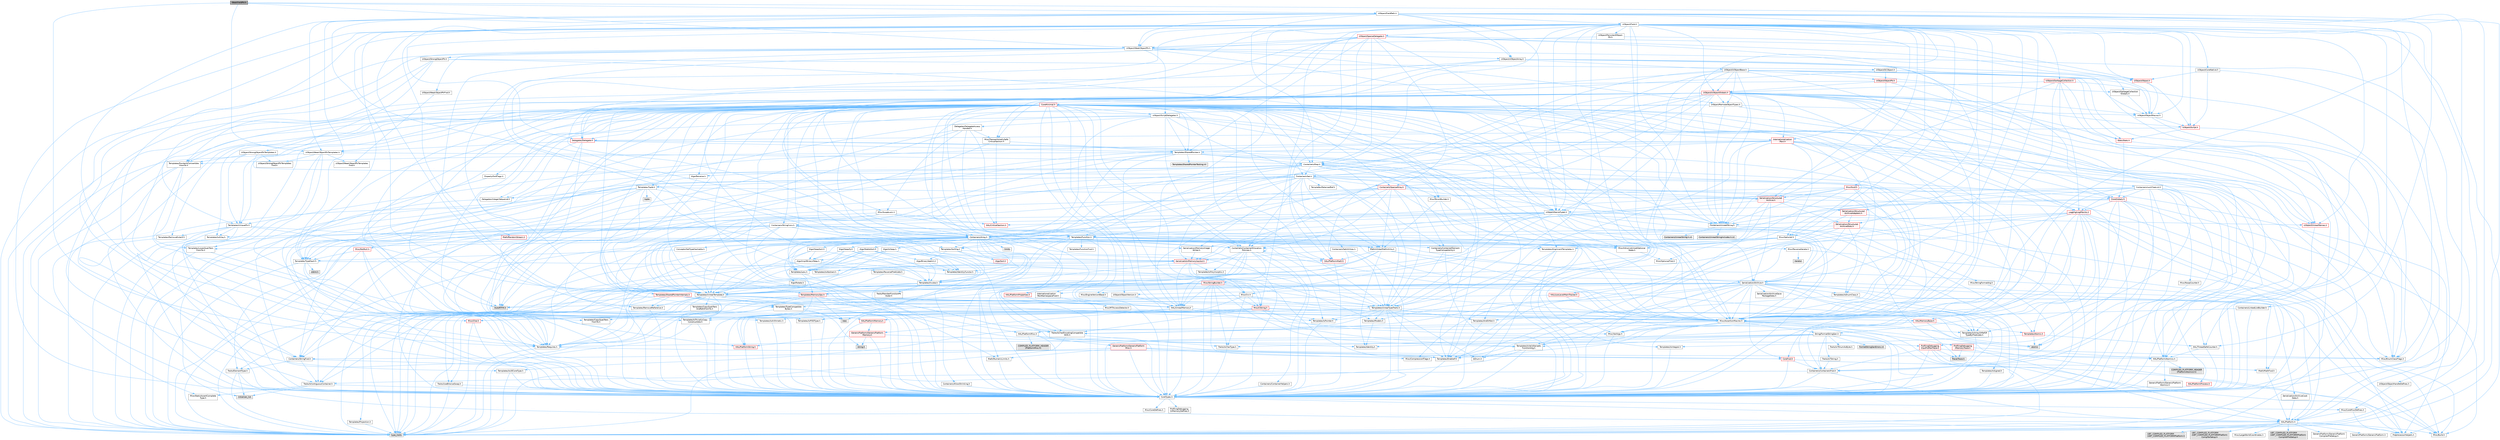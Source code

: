 digraph "WeakFieldPtr.h"
{
 // INTERACTIVE_SVG=YES
 // LATEX_PDF_SIZE
  bgcolor="transparent";
  edge [fontname=Helvetica,fontsize=10,labelfontname=Helvetica,labelfontsize=10];
  node [fontname=Helvetica,fontsize=10,shape=box,height=0.2,width=0.4];
  Node1 [id="Node000001",label="WeakFieldPtr.h",height=0.2,width=0.4,color="gray40", fillcolor="grey60", style="filled", fontcolor="black",tooltip=" "];
  Node1 -> Node2 [id="edge1_Node000001_Node000002",color="steelblue1",style="solid",tooltip=" "];
  Node2 [id="Node000002",label="Templates/Requires.h",height=0.2,width=0.4,color="grey40", fillcolor="white", style="filled",URL="$dc/d96/Requires_8h.html",tooltip=" "];
  Node2 -> Node3 [id="edge2_Node000002_Node000003",color="steelblue1",style="solid",tooltip=" "];
  Node3 [id="Node000003",label="Templates/EnableIf.h",height=0.2,width=0.4,color="grey40", fillcolor="white", style="filled",URL="$d7/d60/EnableIf_8h.html",tooltip=" "];
  Node3 -> Node4 [id="edge3_Node000003_Node000004",color="steelblue1",style="solid",tooltip=" "];
  Node4 [id="Node000004",label="CoreTypes.h",height=0.2,width=0.4,color="grey40", fillcolor="white", style="filled",URL="$dc/dec/CoreTypes_8h.html",tooltip=" "];
  Node4 -> Node5 [id="edge4_Node000004_Node000005",color="steelblue1",style="solid",tooltip=" "];
  Node5 [id="Node000005",label="HAL/Platform.h",height=0.2,width=0.4,color="grey40", fillcolor="white", style="filled",URL="$d9/dd0/Platform_8h.html",tooltip=" "];
  Node5 -> Node6 [id="edge5_Node000005_Node000006",color="steelblue1",style="solid",tooltip=" "];
  Node6 [id="Node000006",label="Misc/Build.h",height=0.2,width=0.4,color="grey40", fillcolor="white", style="filled",URL="$d3/dbb/Build_8h.html",tooltip=" "];
  Node5 -> Node7 [id="edge6_Node000005_Node000007",color="steelblue1",style="solid",tooltip=" "];
  Node7 [id="Node000007",label="Misc/LargeWorldCoordinates.h",height=0.2,width=0.4,color="grey40", fillcolor="white", style="filled",URL="$d2/dcb/LargeWorldCoordinates_8h.html",tooltip=" "];
  Node5 -> Node8 [id="edge7_Node000005_Node000008",color="steelblue1",style="solid",tooltip=" "];
  Node8 [id="Node000008",label="type_traits",height=0.2,width=0.4,color="grey60", fillcolor="#E0E0E0", style="filled",tooltip=" "];
  Node5 -> Node9 [id="edge8_Node000005_Node000009",color="steelblue1",style="solid",tooltip=" "];
  Node9 [id="Node000009",label="PreprocessorHelpers.h",height=0.2,width=0.4,color="grey40", fillcolor="white", style="filled",URL="$db/ddb/PreprocessorHelpers_8h.html",tooltip=" "];
  Node5 -> Node10 [id="edge9_Node000005_Node000010",color="steelblue1",style="solid",tooltip=" "];
  Node10 [id="Node000010",label="UBT_COMPILED_PLATFORM\l/UBT_COMPILED_PLATFORMPlatform\lCompilerPreSetup.h",height=0.2,width=0.4,color="grey60", fillcolor="#E0E0E0", style="filled",tooltip=" "];
  Node5 -> Node11 [id="edge10_Node000005_Node000011",color="steelblue1",style="solid",tooltip=" "];
  Node11 [id="Node000011",label="GenericPlatform/GenericPlatform\lCompilerPreSetup.h",height=0.2,width=0.4,color="grey40", fillcolor="white", style="filled",URL="$d9/dc8/GenericPlatformCompilerPreSetup_8h.html",tooltip=" "];
  Node5 -> Node12 [id="edge11_Node000005_Node000012",color="steelblue1",style="solid",tooltip=" "];
  Node12 [id="Node000012",label="GenericPlatform/GenericPlatform.h",height=0.2,width=0.4,color="grey40", fillcolor="white", style="filled",URL="$d6/d84/GenericPlatform_8h.html",tooltip=" "];
  Node5 -> Node13 [id="edge12_Node000005_Node000013",color="steelblue1",style="solid",tooltip=" "];
  Node13 [id="Node000013",label="UBT_COMPILED_PLATFORM\l/UBT_COMPILED_PLATFORMPlatform.h",height=0.2,width=0.4,color="grey60", fillcolor="#E0E0E0", style="filled",tooltip=" "];
  Node5 -> Node14 [id="edge13_Node000005_Node000014",color="steelblue1",style="solid",tooltip=" "];
  Node14 [id="Node000014",label="UBT_COMPILED_PLATFORM\l/UBT_COMPILED_PLATFORMPlatform\lCompilerSetup.h",height=0.2,width=0.4,color="grey60", fillcolor="#E0E0E0", style="filled",tooltip=" "];
  Node4 -> Node15 [id="edge14_Node000004_Node000015",color="steelblue1",style="solid",tooltip=" "];
  Node15 [id="Node000015",label="ProfilingDebugging\l/UMemoryDefines.h",height=0.2,width=0.4,color="grey40", fillcolor="white", style="filled",URL="$d2/da2/UMemoryDefines_8h.html",tooltip=" "];
  Node4 -> Node16 [id="edge15_Node000004_Node000016",color="steelblue1",style="solid",tooltip=" "];
  Node16 [id="Node000016",label="Misc/CoreMiscDefines.h",height=0.2,width=0.4,color="grey40", fillcolor="white", style="filled",URL="$da/d38/CoreMiscDefines_8h.html",tooltip=" "];
  Node16 -> Node5 [id="edge16_Node000016_Node000005",color="steelblue1",style="solid",tooltip=" "];
  Node16 -> Node9 [id="edge17_Node000016_Node000009",color="steelblue1",style="solid",tooltip=" "];
  Node4 -> Node17 [id="edge18_Node000004_Node000017",color="steelblue1",style="solid",tooltip=" "];
  Node17 [id="Node000017",label="Misc/CoreDefines.h",height=0.2,width=0.4,color="grey40", fillcolor="white", style="filled",URL="$d3/dd2/CoreDefines_8h.html",tooltip=" "];
  Node2 -> Node8 [id="edge19_Node000002_Node000008",color="steelblue1",style="solid",tooltip=" "];
  Node1 -> Node18 [id="edge20_Node000001_Node000018",color="steelblue1",style="solid",tooltip=" "];
  Node18 [id="Node000018",label="UObject/WeakObjectPtrTemplates.h",height=0.2,width=0.4,color="grey40", fillcolor="white", style="filled",URL="$d8/d3b/WeakObjectPtrTemplates_8h.html",tooltip=" "];
  Node18 -> Node4 [id="edge21_Node000018_Node000004",color="steelblue1",style="solid",tooltip=" "];
  Node18 -> Node19 [id="edge22_Node000018_Node000019",color="steelblue1",style="solid",tooltip=" "];
  Node19 [id="Node000019",label="Templates/LosesQualifiers\lFromTo.h",height=0.2,width=0.4,color="grey40", fillcolor="white", style="filled",URL="$d2/db3/LosesQualifiersFromTo_8h.html",tooltip=" "];
  Node19 -> Node20 [id="edge23_Node000019_Node000020",color="steelblue1",style="solid",tooltip=" "];
  Node20 [id="Node000020",label="Templates/CopyQualifiers\lFromTo.h",height=0.2,width=0.4,color="grey40", fillcolor="white", style="filled",URL="$d5/db4/CopyQualifiersFromTo_8h.html",tooltip=" "];
  Node19 -> Node8 [id="edge24_Node000019_Node000008",color="steelblue1",style="solid",tooltip=" "];
  Node18 -> Node2 [id="edge25_Node000018_Node000002",color="steelblue1",style="solid",tooltip=" "];
  Node18 -> Node21 [id="edge26_Node000018_Node000021",color="steelblue1",style="solid",tooltip=" "];
  Node21 [id="Node000021",label="Containers/Map.h",height=0.2,width=0.4,color="grey40", fillcolor="white", style="filled",URL="$df/d79/Map_8h.html",tooltip=" "];
  Node21 -> Node4 [id="edge27_Node000021_Node000004",color="steelblue1",style="solid",tooltip=" "];
  Node21 -> Node22 [id="edge28_Node000021_Node000022",color="steelblue1",style="solid",tooltip=" "];
  Node22 [id="Node000022",label="Algo/Reverse.h",height=0.2,width=0.4,color="grey40", fillcolor="white", style="filled",URL="$d5/d93/Reverse_8h.html",tooltip=" "];
  Node22 -> Node4 [id="edge29_Node000022_Node000004",color="steelblue1",style="solid",tooltip=" "];
  Node22 -> Node23 [id="edge30_Node000022_Node000023",color="steelblue1",style="solid",tooltip=" "];
  Node23 [id="Node000023",label="Templates/UnrealTemplate.h",height=0.2,width=0.4,color="grey40", fillcolor="white", style="filled",URL="$d4/d24/UnrealTemplate_8h.html",tooltip=" "];
  Node23 -> Node4 [id="edge31_Node000023_Node000004",color="steelblue1",style="solid",tooltip=" "];
  Node23 -> Node24 [id="edge32_Node000023_Node000024",color="steelblue1",style="solid",tooltip=" "];
  Node24 [id="Node000024",label="Templates/IsPointer.h",height=0.2,width=0.4,color="grey40", fillcolor="white", style="filled",URL="$d7/d05/IsPointer_8h.html",tooltip=" "];
  Node24 -> Node4 [id="edge33_Node000024_Node000004",color="steelblue1",style="solid",tooltip=" "];
  Node23 -> Node25 [id="edge34_Node000023_Node000025",color="steelblue1",style="solid",tooltip=" "];
  Node25 [id="Node000025",label="HAL/UnrealMemory.h",height=0.2,width=0.4,color="grey40", fillcolor="white", style="filled",URL="$d9/d96/UnrealMemory_8h.html",tooltip=" "];
  Node25 -> Node4 [id="edge35_Node000025_Node000004",color="steelblue1",style="solid",tooltip=" "];
  Node25 -> Node26 [id="edge36_Node000025_Node000026",color="steelblue1",style="solid",tooltip=" "];
  Node26 [id="Node000026",label="GenericPlatform/GenericPlatform\lMemory.h",height=0.2,width=0.4,color="red", fillcolor="#FFF0F0", style="filled",URL="$dd/d22/GenericPlatformMemory_8h.html",tooltip=" "];
  Node26 -> Node27 [id="edge37_Node000026_Node000027",color="steelblue1",style="solid",tooltip=" "];
  Node27 [id="Node000027",label="CoreFwd.h",height=0.2,width=0.4,color="red", fillcolor="#FFF0F0", style="filled",URL="$d1/d1e/CoreFwd_8h.html",tooltip=" "];
  Node27 -> Node4 [id="edge38_Node000027_Node000004",color="steelblue1",style="solid",tooltip=" "];
  Node27 -> Node28 [id="edge39_Node000027_Node000028",color="steelblue1",style="solid",tooltip=" "];
  Node28 [id="Node000028",label="Containers/ContainersFwd.h",height=0.2,width=0.4,color="grey40", fillcolor="white", style="filled",URL="$d4/d0a/ContainersFwd_8h.html",tooltip=" "];
  Node28 -> Node5 [id="edge40_Node000028_Node000005",color="steelblue1",style="solid",tooltip=" "];
  Node28 -> Node4 [id="edge41_Node000028_Node000004",color="steelblue1",style="solid",tooltip=" "];
  Node28 -> Node29 [id="edge42_Node000028_Node000029",color="steelblue1",style="solid",tooltip=" "];
  Node29 [id="Node000029",label="Traits/IsContiguousContainer.h",height=0.2,width=0.4,color="grey40", fillcolor="white", style="filled",URL="$d5/d3c/IsContiguousContainer_8h.html",tooltip=" "];
  Node29 -> Node4 [id="edge43_Node000029_Node000004",color="steelblue1",style="solid",tooltip=" "];
  Node29 -> Node30 [id="edge44_Node000029_Node000030",color="steelblue1",style="solid",tooltip=" "];
  Node30 [id="Node000030",label="Misc/StaticAssertComplete\lType.h",height=0.2,width=0.4,color="grey40", fillcolor="white", style="filled",URL="$d5/d4e/StaticAssertCompleteType_8h.html",tooltip=" "];
  Node29 -> Node31 [id="edge45_Node000029_Node000031",color="steelblue1",style="solid",tooltip=" "];
  Node31 [id="Node000031",label="initializer_list",height=0.2,width=0.4,color="grey60", fillcolor="#E0E0E0", style="filled",tooltip=" "];
  Node27 -> Node32 [id="edge46_Node000027_Node000032",color="steelblue1",style="solid",tooltip=" "];
  Node32 [id="Node000032",label="Math/MathFwd.h",height=0.2,width=0.4,color="grey40", fillcolor="white", style="filled",URL="$d2/d10/MathFwd_8h.html",tooltip=" "];
  Node32 -> Node5 [id="edge47_Node000032_Node000005",color="steelblue1",style="solid",tooltip=" "];
  Node26 -> Node4 [id="edge48_Node000026_Node000004",color="steelblue1",style="solid",tooltip=" "];
  Node26 -> Node34 [id="edge49_Node000026_Node000034",color="steelblue1",style="solid",tooltip=" "];
  Node34 [id="Node000034",label="HAL/PlatformString.h",height=0.2,width=0.4,color="red", fillcolor="#FFF0F0", style="filled",URL="$db/db5/PlatformString_8h.html",tooltip=" "];
  Node34 -> Node4 [id="edge50_Node000034_Node000004",color="steelblue1",style="solid",tooltip=" "];
  Node26 -> Node36 [id="edge51_Node000026_Node000036",color="steelblue1",style="solid",tooltip=" "];
  Node36 [id="Node000036",label="string.h",height=0.2,width=0.4,color="grey60", fillcolor="#E0E0E0", style="filled",tooltip=" "];
  Node25 -> Node38 [id="edge52_Node000025_Node000038",color="steelblue1",style="solid",tooltip=" "];
  Node38 [id="Node000038",label="HAL/MemoryBase.h",height=0.2,width=0.4,color="red", fillcolor="#FFF0F0", style="filled",URL="$d6/d9f/MemoryBase_8h.html",tooltip=" "];
  Node38 -> Node4 [id="edge53_Node000038_Node000004",color="steelblue1",style="solid",tooltip=" "];
  Node38 -> Node39 [id="edge54_Node000038_Node000039",color="steelblue1",style="solid",tooltip=" "];
  Node39 [id="Node000039",label="HAL/PlatformAtomics.h",height=0.2,width=0.4,color="grey40", fillcolor="white", style="filled",URL="$d3/d36/PlatformAtomics_8h.html",tooltip=" "];
  Node39 -> Node4 [id="edge55_Node000039_Node000004",color="steelblue1",style="solid",tooltip=" "];
  Node39 -> Node40 [id="edge56_Node000039_Node000040",color="steelblue1",style="solid",tooltip=" "];
  Node40 [id="Node000040",label="GenericPlatform/GenericPlatform\lAtomics.h",height=0.2,width=0.4,color="grey40", fillcolor="white", style="filled",URL="$da/d72/GenericPlatformAtomics_8h.html",tooltip=" "];
  Node40 -> Node4 [id="edge57_Node000040_Node000004",color="steelblue1",style="solid",tooltip=" "];
  Node39 -> Node41 [id="edge58_Node000039_Node000041",color="steelblue1",style="solid",tooltip=" "];
  Node41 [id="Node000041",label="COMPILED_PLATFORM_HEADER\l(PlatformAtomics.h)",height=0.2,width=0.4,color="grey60", fillcolor="#E0E0E0", style="filled",tooltip=" "];
  Node38 -> Node82 [id="edge59_Node000038_Node000082",color="steelblue1",style="solid",tooltip=" "];
  Node82 [id="Node000082",label="Templates/Atomic.h",height=0.2,width=0.4,color="red", fillcolor="#FFF0F0", style="filled",URL="$d3/d91/Atomic_8h.html",tooltip=" "];
  Node82 -> Node83 [id="edge60_Node000082_Node000083",color="steelblue1",style="solid",tooltip=" "];
  Node83 [id="Node000083",label="HAL/ThreadSafeCounter.h",height=0.2,width=0.4,color="grey40", fillcolor="white", style="filled",URL="$dc/dc9/ThreadSafeCounter_8h.html",tooltip=" "];
  Node83 -> Node4 [id="edge61_Node000083_Node000004",color="steelblue1",style="solid",tooltip=" "];
  Node83 -> Node39 [id="edge62_Node000083_Node000039",color="steelblue1",style="solid",tooltip=" "];
  Node82 -> Node85 [id="edge63_Node000082_Node000085",color="steelblue1",style="solid",tooltip=" "];
  Node85 [id="Node000085",label="Templates/IsIntegral.h",height=0.2,width=0.4,color="grey40", fillcolor="white", style="filled",URL="$da/d64/IsIntegral_8h.html",tooltip=" "];
  Node85 -> Node4 [id="edge64_Node000085_Node000004",color="steelblue1",style="solid",tooltip=" "];
  Node82 -> Node79 [id="edge65_Node000082_Node000079",color="steelblue1",style="solid",tooltip=" "];
  Node79 [id="Node000079",label="atomic",height=0.2,width=0.4,color="grey60", fillcolor="#E0E0E0", style="filled",tooltip=" "];
  Node25 -> Node91 [id="edge66_Node000025_Node000091",color="steelblue1",style="solid",tooltip=" "];
  Node91 [id="Node000091",label="HAL/PlatformMemory.h",height=0.2,width=0.4,color="red", fillcolor="#FFF0F0", style="filled",URL="$de/d68/PlatformMemory_8h.html",tooltip=" "];
  Node91 -> Node4 [id="edge67_Node000091_Node000004",color="steelblue1",style="solid",tooltip=" "];
  Node91 -> Node26 [id="edge68_Node000091_Node000026",color="steelblue1",style="solid",tooltip=" "];
  Node25 -> Node93 [id="edge69_Node000025_Node000093",color="steelblue1",style="solid",tooltip=" "];
  Node93 [id="Node000093",label="ProfilingDebugging\l/MemoryTrace.h",height=0.2,width=0.4,color="red", fillcolor="#FFF0F0", style="filled",URL="$da/dd7/MemoryTrace_8h.html",tooltip=" "];
  Node93 -> Node5 [id="edge70_Node000093_Node000005",color="steelblue1",style="solid",tooltip=" "];
  Node93 -> Node59 [id="edge71_Node000093_Node000059",color="steelblue1",style="solid",tooltip=" "];
  Node59 [id="Node000059",label="Misc/EnumClassFlags.h",height=0.2,width=0.4,color="grey40", fillcolor="white", style="filled",URL="$d8/de7/EnumClassFlags_8h.html",tooltip=" "];
  Node93 -> Node67 [id="edge72_Node000093_Node000067",color="steelblue1",style="solid",tooltip=" "];
  Node67 [id="Node000067",label="Trace/Trace.h",height=0.2,width=0.4,color="grey60", fillcolor="#E0E0E0", style="filled",tooltip=" "];
  Node25 -> Node24 [id="edge73_Node000025_Node000024",color="steelblue1",style="solid",tooltip=" "];
  Node23 -> Node94 [id="edge74_Node000023_Node000094",color="steelblue1",style="solid",tooltip=" "];
  Node94 [id="Node000094",label="Templates/CopyQualifiers\lAndRefsFromTo.h",height=0.2,width=0.4,color="grey40", fillcolor="white", style="filled",URL="$d3/db3/CopyQualifiersAndRefsFromTo_8h.html",tooltip=" "];
  Node94 -> Node20 [id="edge75_Node000094_Node000020",color="steelblue1",style="solid",tooltip=" "];
  Node23 -> Node95 [id="edge76_Node000023_Node000095",color="steelblue1",style="solid",tooltip=" "];
  Node95 [id="Node000095",label="Templates/UnrealTypeTraits.h",height=0.2,width=0.4,color="grey40", fillcolor="white", style="filled",URL="$d2/d2d/UnrealTypeTraits_8h.html",tooltip=" "];
  Node95 -> Node4 [id="edge77_Node000095_Node000004",color="steelblue1",style="solid",tooltip=" "];
  Node95 -> Node24 [id="edge78_Node000095_Node000024",color="steelblue1",style="solid",tooltip=" "];
  Node95 -> Node51 [id="edge79_Node000095_Node000051",color="steelblue1",style="solid",tooltip=" "];
  Node51 [id="Node000051",label="Misc/AssertionMacros.h",height=0.2,width=0.4,color="grey40", fillcolor="white", style="filled",URL="$d0/dfa/AssertionMacros_8h.html",tooltip=" "];
  Node51 -> Node4 [id="edge80_Node000051_Node000004",color="steelblue1",style="solid",tooltip=" "];
  Node51 -> Node5 [id="edge81_Node000051_Node000005",color="steelblue1",style="solid",tooltip=" "];
  Node51 -> Node52 [id="edge82_Node000051_Node000052",color="steelblue1",style="solid",tooltip=" "];
  Node52 [id="Node000052",label="HAL/PlatformMisc.h",height=0.2,width=0.4,color="grey40", fillcolor="white", style="filled",URL="$d0/df5/PlatformMisc_8h.html",tooltip=" "];
  Node52 -> Node4 [id="edge83_Node000052_Node000004",color="steelblue1",style="solid",tooltip=" "];
  Node52 -> Node53 [id="edge84_Node000052_Node000053",color="steelblue1",style="solid",tooltip=" "];
  Node53 [id="Node000053",label="GenericPlatform/GenericPlatform\lMisc.h",height=0.2,width=0.4,color="red", fillcolor="#FFF0F0", style="filled",URL="$db/d9a/GenericPlatformMisc_8h.html",tooltip=" "];
  Node53 -> Node54 [id="edge85_Node000053_Node000054",color="steelblue1",style="solid",tooltip=" "];
  Node54 [id="Node000054",label="Containers/StringFwd.h",height=0.2,width=0.4,color="grey40", fillcolor="white", style="filled",URL="$df/d37/StringFwd_8h.html",tooltip=" "];
  Node54 -> Node4 [id="edge86_Node000054_Node000004",color="steelblue1",style="solid",tooltip=" "];
  Node54 -> Node55 [id="edge87_Node000054_Node000055",color="steelblue1",style="solid",tooltip=" "];
  Node55 [id="Node000055",label="Traits/ElementType.h",height=0.2,width=0.4,color="grey40", fillcolor="white", style="filled",URL="$d5/d4f/ElementType_8h.html",tooltip=" "];
  Node55 -> Node5 [id="edge88_Node000055_Node000005",color="steelblue1",style="solid",tooltip=" "];
  Node55 -> Node31 [id="edge89_Node000055_Node000031",color="steelblue1",style="solid",tooltip=" "];
  Node55 -> Node8 [id="edge90_Node000055_Node000008",color="steelblue1",style="solid",tooltip=" "];
  Node54 -> Node29 [id="edge91_Node000054_Node000029",color="steelblue1",style="solid",tooltip=" "];
  Node53 -> Node27 [id="edge92_Node000053_Node000027",color="steelblue1",style="solid",tooltip=" "];
  Node53 -> Node4 [id="edge93_Node000053_Node000004",color="steelblue1",style="solid",tooltip=" "];
  Node53 -> Node57 [id="edge94_Node000053_Node000057",color="steelblue1",style="solid",tooltip=" "];
  Node57 [id="Node000057",label="Math/NumericLimits.h",height=0.2,width=0.4,color="grey40", fillcolor="white", style="filled",URL="$df/d1b/NumericLimits_8h.html",tooltip=" "];
  Node57 -> Node4 [id="edge95_Node000057_Node000004",color="steelblue1",style="solid",tooltip=" "];
  Node53 -> Node58 [id="edge96_Node000053_Node000058",color="steelblue1",style="solid",tooltip=" "];
  Node58 [id="Node000058",label="Misc/CompressionFlags.h",height=0.2,width=0.4,color="grey40", fillcolor="white", style="filled",URL="$d9/d76/CompressionFlags_8h.html",tooltip=" "];
  Node53 -> Node59 [id="edge97_Node000053_Node000059",color="steelblue1",style="solid",tooltip=" "];
  Node52 -> Node62 [id="edge98_Node000052_Node000062",color="steelblue1",style="solid",tooltip=" "];
  Node62 [id="Node000062",label="COMPILED_PLATFORM_HEADER\l(PlatformMisc.h)",height=0.2,width=0.4,color="grey60", fillcolor="#E0E0E0", style="filled",tooltip=" "];
  Node52 -> Node63 [id="edge99_Node000052_Node000063",color="steelblue1",style="solid",tooltip=" "];
  Node63 [id="Node000063",label="ProfilingDebugging\l/CpuProfilerTrace.h",height=0.2,width=0.4,color="red", fillcolor="#FFF0F0", style="filled",URL="$da/dcb/CpuProfilerTrace_8h.html",tooltip=" "];
  Node63 -> Node4 [id="edge100_Node000063_Node000004",color="steelblue1",style="solid",tooltip=" "];
  Node63 -> Node28 [id="edge101_Node000063_Node000028",color="steelblue1",style="solid",tooltip=" "];
  Node63 -> Node39 [id="edge102_Node000063_Node000039",color="steelblue1",style="solid",tooltip=" "];
  Node63 -> Node9 [id="edge103_Node000063_Node000009",color="steelblue1",style="solid",tooltip=" "];
  Node63 -> Node6 [id="edge104_Node000063_Node000006",color="steelblue1",style="solid",tooltip=" "];
  Node63 -> Node67 [id="edge105_Node000063_Node000067",color="steelblue1",style="solid",tooltip=" "];
  Node51 -> Node9 [id="edge106_Node000051_Node000009",color="steelblue1",style="solid",tooltip=" "];
  Node51 -> Node3 [id="edge107_Node000051_Node000003",color="steelblue1",style="solid",tooltip=" "];
  Node51 -> Node68 [id="edge108_Node000051_Node000068",color="steelblue1",style="solid",tooltip=" "];
  Node68 [id="Node000068",label="Templates/IsArrayOrRefOf\lTypeByPredicate.h",height=0.2,width=0.4,color="grey40", fillcolor="white", style="filled",URL="$d6/da1/IsArrayOrRefOfTypeByPredicate_8h.html",tooltip=" "];
  Node68 -> Node4 [id="edge109_Node000068_Node000004",color="steelblue1",style="solid",tooltip=" "];
  Node51 -> Node69 [id="edge110_Node000051_Node000069",color="steelblue1",style="solid",tooltip=" "];
  Node69 [id="Node000069",label="Templates/IsValidVariadic\lFunctionArg.h",height=0.2,width=0.4,color="grey40", fillcolor="white", style="filled",URL="$d0/dc8/IsValidVariadicFunctionArg_8h.html",tooltip=" "];
  Node69 -> Node4 [id="edge111_Node000069_Node000004",color="steelblue1",style="solid",tooltip=" "];
  Node69 -> Node70 [id="edge112_Node000069_Node000070",color="steelblue1",style="solid",tooltip=" "];
  Node70 [id="Node000070",label="IsEnum.h",height=0.2,width=0.4,color="grey40", fillcolor="white", style="filled",URL="$d4/de5/IsEnum_8h.html",tooltip=" "];
  Node69 -> Node8 [id="edge113_Node000069_Node000008",color="steelblue1",style="solid",tooltip=" "];
  Node51 -> Node71 [id="edge114_Node000051_Node000071",color="steelblue1",style="solid",tooltip=" "];
  Node71 [id="Node000071",label="Traits/IsCharEncodingCompatible\lWith.h",height=0.2,width=0.4,color="grey40", fillcolor="white", style="filled",URL="$df/dd1/IsCharEncodingCompatibleWith_8h.html",tooltip=" "];
  Node71 -> Node8 [id="edge115_Node000071_Node000008",color="steelblue1",style="solid",tooltip=" "];
  Node71 -> Node72 [id="edge116_Node000071_Node000072",color="steelblue1",style="solid",tooltip=" "];
  Node72 [id="Node000072",label="Traits/IsCharType.h",height=0.2,width=0.4,color="grey40", fillcolor="white", style="filled",URL="$db/d51/IsCharType_8h.html",tooltip=" "];
  Node72 -> Node4 [id="edge117_Node000072_Node000004",color="steelblue1",style="solid",tooltip=" "];
  Node51 -> Node73 [id="edge118_Node000051_Node000073",color="steelblue1",style="solid",tooltip=" "];
  Node73 [id="Node000073",label="Misc/VarArgs.h",height=0.2,width=0.4,color="grey40", fillcolor="white", style="filled",URL="$d5/d6f/VarArgs_8h.html",tooltip=" "];
  Node73 -> Node4 [id="edge119_Node000073_Node000004",color="steelblue1",style="solid",tooltip=" "];
  Node51 -> Node74 [id="edge120_Node000051_Node000074",color="steelblue1",style="solid",tooltip=" "];
  Node74 [id="Node000074",label="String/FormatStringSan.h",height=0.2,width=0.4,color="grey40", fillcolor="white", style="filled",URL="$d3/d8b/FormatStringSan_8h.html",tooltip=" "];
  Node74 -> Node8 [id="edge121_Node000074_Node000008",color="steelblue1",style="solid",tooltip=" "];
  Node74 -> Node4 [id="edge122_Node000074_Node000004",color="steelblue1",style="solid",tooltip=" "];
  Node74 -> Node2 [id="edge123_Node000074_Node000002",color="steelblue1",style="solid",tooltip=" "];
  Node74 -> Node75 [id="edge124_Node000074_Node000075",color="steelblue1",style="solid",tooltip=" "];
  Node75 [id="Node000075",label="Templates/Identity.h",height=0.2,width=0.4,color="grey40", fillcolor="white", style="filled",URL="$d0/dd5/Identity_8h.html",tooltip=" "];
  Node74 -> Node69 [id="edge125_Node000074_Node000069",color="steelblue1",style="solid",tooltip=" "];
  Node74 -> Node72 [id="edge126_Node000074_Node000072",color="steelblue1",style="solid",tooltip=" "];
  Node74 -> Node76 [id="edge127_Node000074_Node000076",color="steelblue1",style="solid",tooltip=" "];
  Node76 [id="Node000076",label="Traits/IsTEnumAsByte.h",height=0.2,width=0.4,color="grey40", fillcolor="white", style="filled",URL="$d1/de6/IsTEnumAsByte_8h.html",tooltip=" "];
  Node74 -> Node77 [id="edge128_Node000074_Node000077",color="steelblue1",style="solid",tooltip=" "];
  Node77 [id="Node000077",label="Traits/IsTString.h",height=0.2,width=0.4,color="grey40", fillcolor="white", style="filled",URL="$d0/df8/IsTString_8h.html",tooltip=" "];
  Node77 -> Node28 [id="edge129_Node000077_Node000028",color="steelblue1",style="solid",tooltip=" "];
  Node74 -> Node28 [id="edge130_Node000074_Node000028",color="steelblue1",style="solid",tooltip=" "];
  Node74 -> Node78 [id="edge131_Node000074_Node000078",color="steelblue1",style="solid",tooltip=" "];
  Node78 [id="Node000078",label="FormatStringSanErrors.inl",height=0.2,width=0.4,color="grey60", fillcolor="#E0E0E0", style="filled",tooltip=" "];
  Node51 -> Node79 [id="edge132_Node000051_Node000079",color="steelblue1",style="solid",tooltip=" "];
  Node95 -> Node87 [id="edge133_Node000095_Node000087",color="steelblue1",style="solid",tooltip=" "];
  Node87 [id="Node000087",label="Templates/AndOrNot.h",height=0.2,width=0.4,color="grey40", fillcolor="white", style="filled",URL="$db/d0a/AndOrNot_8h.html",tooltip=" "];
  Node87 -> Node4 [id="edge134_Node000087_Node000004",color="steelblue1",style="solid",tooltip=" "];
  Node95 -> Node3 [id="edge135_Node000095_Node000003",color="steelblue1",style="solid",tooltip=" "];
  Node95 -> Node96 [id="edge136_Node000095_Node000096",color="steelblue1",style="solid",tooltip=" "];
  Node96 [id="Node000096",label="Templates/IsArithmetic.h",height=0.2,width=0.4,color="grey40", fillcolor="white", style="filled",URL="$d2/d5d/IsArithmetic_8h.html",tooltip=" "];
  Node96 -> Node4 [id="edge137_Node000096_Node000004",color="steelblue1",style="solid",tooltip=" "];
  Node95 -> Node70 [id="edge138_Node000095_Node000070",color="steelblue1",style="solid",tooltip=" "];
  Node95 -> Node97 [id="edge139_Node000095_Node000097",color="steelblue1",style="solid",tooltip=" "];
  Node97 [id="Node000097",label="Templates/Models.h",height=0.2,width=0.4,color="grey40", fillcolor="white", style="filled",URL="$d3/d0c/Models_8h.html",tooltip=" "];
  Node97 -> Node75 [id="edge140_Node000097_Node000075",color="steelblue1",style="solid",tooltip=" "];
  Node95 -> Node98 [id="edge141_Node000095_Node000098",color="steelblue1",style="solid",tooltip=" "];
  Node98 [id="Node000098",label="Templates/IsPODType.h",height=0.2,width=0.4,color="grey40", fillcolor="white", style="filled",URL="$d7/db1/IsPODType_8h.html",tooltip=" "];
  Node98 -> Node4 [id="edge142_Node000098_Node000004",color="steelblue1",style="solid",tooltip=" "];
  Node95 -> Node99 [id="edge143_Node000095_Node000099",color="steelblue1",style="solid",tooltip=" "];
  Node99 [id="Node000099",label="Templates/IsUECoreType.h",height=0.2,width=0.4,color="grey40", fillcolor="white", style="filled",URL="$d1/db8/IsUECoreType_8h.html",tooltip=" "];
  Node99 -> Node4 [id="edge144_Node000099_Node000004",color="steelblue1",style="solid",tooltip=" "];
  Node99 -> Node8 [id="edge145_Node000099_Node000008",color="steelblue1",style="solid",tooltip=" "];
  Node95 -> Node88 [id="edge146_Node000095_Node000088",color="steelblue1",style="solid",tooltip=" "];
  Node88 [id="Node000088",label="Templates/IsTriviallyCopy\lConstructible.h",height=0.2,width=0.4,color="grey40", fillcolor="white", style="filled",URL="$d3/d78/IsTriviallyCopyConstructible_8h.html",tooltip=" "];
  Node88 -> Node4 [id="edge147_Node000088_Node000004",color="steelblue1",style="solid",tooltip=" "];
  Node88 -> Node8 [id="edge148_Node000088_Node000008",color="steelblue1",style="solid",tooltip=" "];
  Node23 -> Node100 [id="edge149_Node000023_Node000100",color="steelblue1",style="solid",tooltip=" "];
  Node100 [id="Node000100",label="Templates/RemoveReference.h",height=0.2,width=0.4,color="grey40", fillcolor="white", style="filled",URL="$da/dbe/RemoveReference_8h.html",tooltip=" "];
  Node100 -> Node4 [id="edge150_Node000100_Node000004",color="steelblue1",style="solid",tooltip=" "];
  Node23 -> Node2 [id="edge151_Node000023_Node000002",color="steelblue1",style="solid",tooltip=" "];
  Node23 -> Node101 [id="edge152_Node000023_Node000101",color="steelblue1",style="solid",tooltip=" "];
  Node101 [id="Node000101",label="Templates/TypeCompatible\lBytes.h",height=0.2,width=0.4,color="grey40", fillcolor="white", style="filled",URL="$df/d0a/TypeCompatibleBytes_8h.html",tooltip=" "];
  Node101 -> Node4 [id="edge153_Node000101_Node000004",color="steelblue1",style="solid",tooltip=" "];
  Node101 -> Node36 [id="edge154_Node000101_Node000036",color="steelblue1",style="solid",tooltip=" "];
  Node101 -> Node43 [id="edge155_Node000101_Node000043",color="steelblue1",style="solid",tooltip=" "];
  Node43 [id="Node000043",label="new",height=0.2,width=0.4,color="grey60", fillcolor="#E0E0E0", style="filled",tooltip=" "];
  Node101 -> Node8 [id="edge156_Node000101_Node000008",color="steelblue1",style="solid",tooltip=" "];
  Node23 -> Node75 [id="edge157_Node000023_Node000075",color="steelblue1",style="solid",tooltip=" "];
  Node23 -> Node29 [id="edge158_Node000023_Node000029",color="steelblue1",style="solid",tooltip=" "];
  Node23 -> Node102 [id="edge159_Node000023_Node000102",color="steelblue1",style="solid",tooltip=" "];
  Node102 [id="Node000102",label="Traits/UseBitwiseSwap.h",height=0.2,width=0.4,color="grey40", fillcolor="white", style="filled",URL="$db/df3/UseBitwiseSwap_8h.html",tooltip=" "];
  Node102 -> Node4 [id="edge160_Node000102_Node000004",color="steelblue1",style="solid",tooltip=" "];
  Node102 -> Node8 [id="edge161_Node000102_Node000008",color="steelblue1",style="solid",tooltip=" "];
  Node23 -> Node8 [id="edge162_Node000023_Node000008",color="steelblue1",style="solid",tooltip=" "];
  Node21 -> Node103 [id="edge163_Node000021_Node000103",color="steelblue1",style="solid",tooltip=" "];
  Node103 [id="Node000103",label="Containers/ContainerElement\lTypeCompatibility.h",height=0.2,width=0.4,color="grey40", fillcolor="white", style="filled",URL="$df/ddf/ContainerElementTypeCompatibility_8h.html",tooltip=" "];
  Node103 -> Node4 [id="edge164_Node000103_Node000004",color="steelblue1",style="solid",tooltip=" "];
  Node103 -> Node95 [id="edge165_Node000103_Node000095",color="steelblue1",style="solid",tooltip=" "];
  Node21 -> Node104 [id="edge166_Node000021_Node000104",color="steelblue1",style="solid",tooltip=" "];
  Node104 [id="Node000104",label="Containers/Set.h",height=0.2,width=0.4,color="grey40", fillcolor="white", style="filled",URL="$d4/d45/Set_8h.html",tooltip=" "];
  Node104 -> Node105 [id="edge167_Node000104_Node000105",color="steelblue1",style="solid",tooltip=" "];
  Node105 [id="Node000105",label="Containers/ContainerAllocation\lPolicies.h",height=0.2,width=0.4,color="grey40", fillcolor="white", style="filled",URL="$d7/dff/ContainerAllocationPolicies_8h.html",tooltip=" "];
  Node105 -> Node4 [id="edge168_Node000105_Node000004",color="steelblue1",style="solid",tooltip=" "];
  Node105 -> Node106 [id="edge169_Node000105_Node000106",color="steelblue1",style="solid",tooltip=" "];
  Node106 [id="Node000106",label="Containers/ContainerHelpers.h",height=0.2,width=0.4,color="grey40", fillcolor="white", style="filled",URL="$d7/d33/ContainerHelpers_8h.html",tooltip=" "];
  Node106 -> Node4 [id="edge170_Node000106_Node000004",color="steelblue1",style="solid",tooltip=" "];
  Node105 -> Node105 [id="edge171_Node000105_Node000105",color="steelblue1",style="solid",tooltip=" "];
  Node105 -> Node107 [id="edge172_Node000105_Node000107",color="steelblue1",style="solid",tooltip=" "];
  Node107 [id="Node000107",label="HAL/PlatformMath.h",height=0.2,width=0.4,color="red", fillcolor="#FFF0F0", style="filled",URL="$dc/d53/PlatformMath_8h.html",tooltip=" "];
  Node107 -> Node4 [id="edge173_Node000107_Node000004",color="steelblue1",style="solid",tooltip=" "];
  Node105 -> Node25 [id="edge174_Node000105_Node000025",color="steelblue1",style="solid",tooltip=" "];
  Node105 -> Node57 [id="edge175_Node000105_Node000057",color="steelblue1",style="solid",tooltip=" "];
  Node105 -> Node51 [id="edge176_Node000105_Node000051",color="steelblue1",style="solid",tooltip=" "];
  Node105 -> Node115 [id="edge177_Node000105_Node000115",color="steelblue1",style="solid",tooltip=" "];
  Node115 [id="Node000115",label="Templates/IsPolymorphic.h",height=0.2,width=0.4,color="grey40", fillcolor="white", style="filled",URL="$dc/d20/IsPolymorphic_8h.html",tooltip=" "];
  Node105 -> Node116 [id="edge178_Node000105_Node000116",color="steelblue1",style="solid",tooltip=" "];
  Node116 [id="Node000116",label="Templates/MemoryOps.h",height=0.2,width=0.4,color="red", fillcolor="#FFF0F0", style="filled",URL="$db/dea/MemoryOps_8h.html",tooltip=" "];
  Node116 -> Node4 [id="edge179_Node000116_Node000004",color="steelblue1",style="solid",tooltip=" "];
  Node116 -> Node25 [id="edge180_Node000116_Node000025",color="steelblue1",style="solid",tooltip=" "];
  Node116 -> Node88 [id="edge181_Node000116_Node000088",color="steelblue1",style="solid",tooltip=" "];
  Node116 -> Node2 [id="edge182_Node000116_Node000002",color="steelblue1",style="solid",tooltip=" "];
  Node116 -> Node95 [id="edge183_Node000116_Node000095",color="steelblue1",style="solid",tooltip=" "];
  Node116 -> Node102 [id="edge184_Node000116_Node000102",color="steelblue1",style="solid",tooltip=" "];
  Node116 -> Node43 [id="edge185_Node000116_Node000043",color="steelblue1",style="solid",tooltip=" "];
  Node116 -> Node8 [id="edge186_Node000116_Node000008",color="steelblue1",style="solid",tooltip=" "];
  Node105 -> Node101 [id="edge187_Node000105_Node000101",color="steelblue1",style="solid",tooltip=" "];
  Node105 -> Node8 [id="edge188_Node000105_Node000008",color="steelblue1",style="solid",tooltip=" "];
  Node104 -> Node103 [id="edge189_Node000104_Node000103",color="steelblue1",style="solid",tooltip=" "];
  Node104 -> Node117 [id="edge190_Node000104_Node000117",color="steelblue1",style="solid",tooltip=" "];
  Node117 [id="Node000117",label="Containers/SetUtilities.h",height=0.2,width=0.4,color="grey40", fillcolor="white", style="filled",URL="$dc/de5/SetUtilities_8h.html",tooltip=" "];
  Node117 -> Node4 [id="edge191_Node000117_Node000004",color="steelblue1",style="solid",tooltip=" "];
  Node117 -> Node118 [id="edge192_Node000117_Node000118",color="steelblue1",style="solid",tooltip=" "];
  Node118 [id="Node000118",label="Serialization/MemoryLayout.h",height=0.2,width=0.4,color="red", fillcolor="#FFF0F0", style="filled",URL="$d7/d66/MemoryLayout_8h.html",tooltip=" "];
  Node118 -> Node54 [id="edge193_Node000118_Node000054",color="steelblue1",style="solid",tooltip=" "];
  Node118 -> Node25 [id="edge194_Node000118_Node000025",color="steelblue1",style="solid",tooltip=" "];
  Node118 -> Node3 [id="edge195_Node000118_Node000003",color="steelblue1",style="solid",tooltip=" "];
  Node118 -> Node130 [id="edge196_Node000118_Node000130",color="steelblue1",style="solid",tooltip=" "];
  Node130 [id="Node000130",label="Templates/IsAbstract.h",height=0.2,width=0.4,color="grey40", fillcolor="white", style="filled",URL="$d8/db7/IsAbstract_8h.html",tooltip=" "];
  Node118 -> Node115 [id="edge197_Node000118_Node000115",color="steelblue1",style="solid",tooltip=" "];
  Node118 -> Node97 [id="edge198_Node000118_Node000097",color="steelblue1",style="solid",tooltip=" "];
  Node118 -> Node23 [id="edge199_Node000118_Node000023",color="steelblue1",style="solid",tooltip=" "];
  Node117 -> Node116 [id="edge200_Node000117_Node000116",color="steelblue1",style="solid",tooltip=" "];
  Node117 -> Node95 [id="edge201_Node000117_Node000095",color="steelblue1",style="solid",tooltip=" "];
  Node104 -> Node131 [id="edge202_Node000104_Node000131",color="steelblue1",style="solid",tooltip=" "];
  Node131 [id="Node000131",label="Containers/SparseArray.h",height=0.2,width=0.4,color="red", fillcolor="#FFF0F0", style="filled",URL="$d5/dbf/SparseArray_8h.html",tooltip=" "];
  Node131 -> Node4 [id="edge203_Node000131_Node000004",color="steelblue1",style="solid",tooltip=" "];
  Node131 -> Node51 [id="edge204_Node000131_Node000051",color="steelblue1",style="solid",tooltip=" "];
  Node131 -> Node25 [id="edge205_Node000131_Node000025",color="steelblue1",style="solid",tooltip=" "];
  Node131 -> Node95 [id="edge206_Node000131_Node000095",color="steelblue1",style="solid",tooltip=" "];
  Node131 -> Node23 [id="edge207_Node000131_Node000023",color="steelblue1",style="solid",tooltip=" "];
  Node131 -> Node105 [id="edge208_Node000131_Node000105",color="steelblue1",style="solid",tooltip=" "];
  Node131 -> Node132 [id="edge209_Node000131_Node000132",color="steelblue1",style="solid",tooltip=" "];
  Node132 [id="Node000132",label="Templates/Less.h",height=0.2,width=0.4,color="grey40", fillcolor="white", style="filled",URL="$de/dc8/Less_8h.html",tooltip=" "];
  Node132 -> Node4 [id="edge210_Node000132_Node000004",color="steelblue1",style="solid",tooltip=" "];
  Node132 -> Node23 [id="edge211_Node000132_Node000023",color="steelblue1",style="solid",tooltip=" "];
  Node131 -> Node133 [id="edge212_Node000131_Node000133",color="steelblue1",style="solid",tooltip=" "];
  Node133 [id="Node000133",label="Containers/Array.h",height=0.2,width=0.4,color="grey40", fillcolor="white", style="filled",URL="$df/dd0/Array_8h.html",tooltip=" "];
  Node133 -> Node4 [id="edge213_Node000133_Node000004",color="steelblue1",style="solid",tooltip=" "];
  Node133 -> Node51 [id="edge214_Node000133_Node000051",color="steelblue1",style="solid",tooltip=" "];
  Node133 -> Node134 [id="edge215_Node000133_Node000134",color="steelblue1",style="solid",tooltip=" "];
  Node134 [id="Node000134",label="Misc/IntrusiveUnsetOptional\lState.h",height=0.2,width=0.4,color="grey40", fillcolor="white", style="filled",URL="$d2/d0a/IntrusiveUnsetOptionalState_8h.html",tooltip=" "];
  Node134 -> Node135 [id="edge216_Node000134_Node000135",color="steelblue1",style="solid",tooltip=" "];
  Node135 [id="Node000135",label="Misc/OptionalFwd.h",height=0.2,width=0.4,color="grey40", fillcolor="white", style="filled",URL="$dc/d50/OptionalFwd_8h.html",tooltip=" "];
  Node133 -> Node136 [id="edge217_Node000133_Node000136",color="steelblue1",style="solid",tooltip=" "];
  Node136 [id="Node000136",label="Misc/ReverseIterate.h",height=0.2,width=0.4,color="grey40", fillcolor="white", style="filled",URL="$db/de3/ReverseIterate_8h.html",tooltip=" "];
  Node136 -> Node5 [id="edge218_Node000136_Node000005",color="steelblue1",style="solid",tooltip=" "];
  Node136 -> Node137 [id="edge219_Node000136_Node000137",color="steelblue1",style="solid",tooltip=" "];
  Node137 [id="Node000137",label="iterator",height=0.2,width=0.4,color="grey60", fillcolor="#E0E0E0", style="filled",tooltip=" "];
  Node133 -> Node25 [id="edge220_Node000133_Node000025",color="steelblue1",style="solid",tooltip=" "];
  Node133 -> Node95 [id="edge221_Node000133_Node000095",color="steelblue1",style="solid",tooltip=" "];
  Node133 -> Node23 [id="edge222_Node000133_Node000023",color="steelblue1",style="solid",tooltip=" "];
  Node133 -> Node138 [id="edge223_Node000133_Node000138",color="steelblue1",style="solid",tooltip=" "];
  Node138 [id="Node000138",label="Containers/AllowShrinking.h",height=0.2,width=0.4,color="grey40", fillcolor="white", style="filled",URL="$d7/d1a/AllowShrinking_8h.html",tooltip=" "];
  Node138 -> Node4 [id="edge224_Node000138_Node000004",color="steelblue1",style="solid",tooltip=" "];
  Node133 -> Node105 [id="edge225_Node000133_Node000105",color="steelblue1",style="solid",tooltip=" "];
  Node133 -> Node103 [id="edge226_Node000133_Node000103",color="steelblue1",style="solid",tooltip=" "];
  Node133 -> Node139 [id="edge227_Node000133_Node000139",color="steelblue1",style="solid",tooltip=" "];
  Node139 [id="Node000139",label="Serialization/Archive.h",height=0.2,width=0.4,color="grey40", fillcolor="white", style="filled",URL="$d7/d3b/Archive_8h.html",tooltip=" "];
  Node139 -> Node27 [id="edge228_Node000139_Node000027",color="steelblue1",style="solid",tooltip=" "];
  Node139 -> Node4 [id="edge229_Node000139_Node000004",color="steelblue1",style="solid",tooltip=" "];
  Node139 -> Node140 [id="edge230_Node000139_Node000140",color="steelblue1",style="solid",tooltip=" "];
  Node140 [id="Node000140",label="HAL/PlatformProperties.h",height=0.2,width=0.4,color="red", fillcolor="#FFF0F0", style="filled",URL="$d9/db0/PlatformProperties_8h.html",tooltip=" "];
  Node140 -> Node4 [id="edge231_Node000140_Node000004",color="steelblue1",style="solid",tooltip=" "];
  Node139 -> Node143 [id="edge232_Node000139_Node000143",color="steelblue1",style="solid",tooltip=" "];
  Node143 [id="Node000143",label="Internationalization\l/TextNamespaceFwd.h",height=0.2,width=0.4,color="grey40", fillcolor="white", style="filled",URL="$d8/d97/TextNamespaceFwd_8h.html",tooltip=" "];
  Node143 -> Node4 [id="edge233_Node000143_Node000004",color="steelblue1",style="solid",tooltip=" "];
  Node139 -> Node32 [id="edge234_Node000139_Node000032",color="steelblue1",style="solid",tooltip=" "];
  Node139 -> Node51 [id="edge235_Node000139_Node000051",color="steelblue1",style="solid",tooltip=" "];
  Node139 -> Node6 [id="edge236_Node000139_Node000006",color="steelblue1",style="solid",tooltip=" "];
  Node139 -> Node58 [id="edge237_Node000139_Node000058",color="steelblue1",style="solid",tooltip=" "];
  Node139 -> Node144 [id="edge238_Node000139_Node000144",color="steelblue1",style="solid",tooltip=" "];
  Node144 [id="Node000144",label="Misc/EngineVersionBase.h",height=0.2,width=0.4,color="grey40", fillcolor="white", style="filled",URL="$d5/d2b/EngineVersionBase_8h.html",tooltip=" "];
  Node144 -> Node4 [id="edge239_Node000144_Node000004",color="steelblue1",style="solid",tooltip=" "];
  Node139 -> Node73 [id="edge240_Node000139_Node000073",color="steelblue1",style="solid",tooltip=" "];
  Node139 -> Node145 [id="edge241_Node000139_Node000145",color="steelblue1",style="solid",tooltip=" "];
  Node145 [id="Node000145",label="Serialization/ArchiveCook\lData.h",height=0.2,width=0.4,color="grey40", fillcolor="white", style="filled",URL="$dc/db6/ArchiveCookData_8h.html",tooltip=" "];
  Node145 -> Node5 [id="edge242_Node000145_Node000005",color="steelblue1",style="solid",tooltip=" "];
  Node139 -> Node146 [id="edge243_Node000139_Node000146",color="steelblue1",style="solid",tooltip=" "];
  Node146 [id="Node000146",label="Serialization/ArchiveSave\lPackageData.h",height=0.2,width=0.4,color="grey40", fillcolor="white", style="filled",URL="$d1/d37/ArchiveSavePackageData_8h.html",tooltip=" "];
  Node139 -> Node3 [id="edge244_Node000139_Node000003",color="steelblue1",style="solid",tooltip=" "];
  Node139 -> Node68 [id="edge245_Node000139_Node000068",color="steelblue1",style="solid",tooltip=" "];
  Node139 -> Node147 [id="edge246_Node000139_Node000147",color="steelblue1",style="solid",tooltip=" "];
  Node147 [id="Node000147",label="Templates/IsEnumClass.h",height=0.2,width=0.4,color="grey40", fillcolor="white", style="filled",URL="$d7/d15/IsEnumClass_8h.html",tooltip=" "];
  Node147 -> Node4 [id="edge247_Node000147_Node000004",color="steelblue1",style="solid",tooltip=" "];
  Node147 -> Node87 [id="edge248_Node000147_Node000087",color="steelblue1",style="solid",tooltip=" "];
  Node139 -> Node112 [id="edge249_Node000139_Node000112",color="steelblue1",style="solid",tooltip=" "];
  Node112 [id="Node000112",label="Templates/IsSigned.h",height=0.2,width=0.4,color="grey40", fillcolor="white", style="filled",URL="$d8/dd8/IsSigned_8h.html",tooltip=" "];
  Node112 -> Node4 [id="edge250_Node000112_Node000004",color="steelblue1",style="solid",tooltip=" "];
  Node139 -> Node69 [id="edge251_Node000139_Node000069",color="steelblue1",style="solid",tooltip=" "];
  Node139 -> Node23 [id="edge252_Node000139_Node000023",color="steelblue1",style="solid",tooltip=" "];
  Node139 -> Node71 [id="edge253_Node000139_Node000071",color="steelblue1",style="solid",tooltip=" "];
  Node139 -> Node148 [id="edge254_Node000139_Node000148",color="steelblue1",style="solid",tooltip=" "];
  Node148 [id="Node000148",label="UObject/ObjectVersion.h",height=0.2,width=0.4,color="grey40", fillcolor="white", style="filled",URL="$da/d63/ObjectVersion_8h.html",tooltip=" "];
  Node148 -> Node4 [id="edge255_Node000148_Node000004",color="steelblue1",style="solid",tooltip=" "];
  Node133 -> Node149 [id="edge256_Node000133_Node000149",color="steelblue1",style="solid",tooltip=" "];
  Node149 [id="Node000149",label="Serialization/MemoryImage\lWriter.h",height=0.2,width=0.4,color="grey40", fillcolor="white", style="filled",URL="$d0/d08/MemoryImageWriter_8h.html",tooltip=" "];
  Node149 -> Node4 [id="edge257_Node000149_Node000004",color="steelblue1",style="solid",tooltip=" "];
  Node149 -> Node118 [id="edge258_Node000149_Node000118",color="steelblue1",style="solid",tooltip=" "];
  Node133 -> Node150 [id="edge259_Node000133_Node000150",color="steelblue1",style="solid",tooltip=" "];
  Node150 [id="Node000150",label="Algo/Heapify.h",height=0.2,width=0.4,color="grey40", fillcolor="white", style="filled",URL="$d0/d2a/Heapify_8h.html",tooltip=" "];
  Node150 -> Node151 [id="edge260_Node000150_Node000151",color="steelblue1",style="solid",tooltip=" "];
  Node151 [id="Node000151",label="Algo/Impl/BinaryHeap.h",height=0.2,width=0.4,color="grey40", fillcolor="white", style="filled",URL="$d7/da3/Algo_2Impl_2BinaryHeap_8h.html",tooltip=" "];
  Node151 -> Node152 [id="edge261_Node000151_Node000152",color="steelblue1",style="solid",tooltip=" "];
  Node152 [id="Node000152",label="Templates/Invoke.h",height=0.2,width=0.4,color="grey40", fillcolor="white", style="filled",URL="$d7/deb/Invoke_8h.html",tooltip=" "];
  Node152 -> Node4 [id="edge262_Node000152_Node000004",color="steelblue1",style="solid",tooltip=" "];
  Node152 -> Node153 [id="edge263_Node000152_Node000153",color="steelblue1",style="solid",tooltip=" "];
  Node153 [id="Node000153",label="Traits/MemberFunctionPtr\lOuter.h",height=0.2,width=0.4,color="grey40", fillcolor="white", style="filled",URL="$db/da7/MemberFunctionPtrOuter_8h.html",tooltip=" "];
  Node152 -> Node23 [id="edge264_Node000152_Node000023",color="steelblue1",style="solid",tooltip=" "];
  Node152 -> Node8 [id="edge265_Node000152_Node000008",color="steelblue1",style="solid",tooltip=" "];
  Node151 -> Node154 [id="edge266_Node000151_Node000154",color="steelblue1",style="solid",tooltip=" "];
  Node154 [id="Node000154",label="Templates/Projection.h",height=0.2,width=0.4,color="grey40", fillcolor="white", style="filled",URL="$d7/df0/Projection_8h.html",tooltip=" "];
  Node154 -> Node8 [id="edge267_Node000154_Node000008",color="steelblue1",style="solid",tooltip=" "];
  Node151 -> Node155 [id="edge268_Node000151_Node000155",color="steelblue1",style="solid",tooltip=" "];
  Node155 [id="Node000155",label="Templates/ReversePredicate.h",height=0.2,width=0.4,color="grey40", fillcolor="white", style="filled",URL="$d8/d28/ReversePredicate_8h.html",tooltip=" "];
  Node155 -> Node152 [id="edge269_Node000155_Node000152",color="steelblue1",style="solid",tooltip=" "];
  Node155 -> Node23 [id="edge270_Node000155_Node000023",color="steelblue1",style="solid",tooltip=" "];
  Node151 -> Node8 [id="edge271_Node000151_Node000008",color="steelblue1",style="solid",tooltip=" "];
  Node150 -> Node156 [id="edge272_Node000150_Node000156",color="steelblue1",style="solid",tooltip=" "];
  Node156 [id="Node000156",label="Templates/IdentityFunctor.h",height=0.2,width=0.4,color="grey40", fillcolor="white", style="filled",URL="$d7/d2e/IdentityFunctor_8h.html",tooltip=" "];
  Node156 -> Node5 [id="edge273_Node000156_Node000005",color="steelblue1",style="solid",tooltip=" "];
  Node150 -> Node152 [id="edge274_Node000150_Node000152",color="steelblue1",style="solid",tooltip=" "];
  Node150 -> Node132 [id="edge275_Node000150_Node000132",color="steelblue1",style="solid",tooltip=" "];
  Node150 -> Node23 [id="edge276_Node000150_Node000023",color="steelblue1",style="solid",tooltip=" "];
  Node133 -> Node157 [id="edge277_Node000133_Node000157",color="steelblue1",style="solid",tooltip=" "];
  Node157 [id="Node000157",label="Algo/HeapSort.h",height=0.2,width=0.4,color="grey40", fillcolor="white", style="filled",URL="$d3/d92/HeapSort_8h.html",tooltip=" "];
  Node157 -> Node151 [id="edge278_Node000157_Node000151",color="steelblue1",style="solid",tooltip=" "];
  Node157 -> Node156 [id="edge279_Node000157_Node000156",color="steelblue1",style="solid",tooltip=" "];
  Node157 -> Node132 [id="edge280_Node000157_Node000132",color="steelblue1",style="solid",tooltip=" "];
  Node157 -> Node23 [id="edge281_Node000157_Node000023",color="steelblue1",style="solid",tooltip=" "];
  Node133 -> Node158 [id="edge282_Node000133_Node000158",color="steelblue1",style="solid",tooltip=" "];
  Node158 [id="Node000158",label="Algo/IsHeap.h",height=0.2,width=0.4,color="grey40", fillcolor="white", style="filled",URL="$de/d32/IsHeap_8h.html",tooltip=" "];
  Node158 -> Node151 [id="edge283_Node000158_Node000151",color="steelblue1",style="solid",tooltip=" "];
  Node158 -> Node156 [id="edge284_Node000158_Node000156",color="steelblue1",style="solid",tooltip=" "];
  Node158 -> Node152 [id="edge285_Node000158_Node000152",color="steelblue1",style="solid",tooltip=" "];
  Node158 -> Node132 [id="edge286_Node000158_Node000132",color="steelblue1",style="solid",tooltip=" "];
  Node158 -> Node23 [id="edge287_Node000158_Node000023",color="steelblue1",style="solid",tooltip=" "];
  Node133 -> Node151 [id="edge288_Node000133_Node000151",color="steelblue1",style="solid",tooltip=" "];
  Node133 -> Node159 [id="edge289_Node000133_Node000159",color="steelblue1",style="solid",tooltip=" "];
  Node159 [id="Node000159",label="Algo/StableSort.h",height=0.2,width=0.4,color="grey40", fillcolor="white", style="filled",URL="$d7/d3c/StableSort_8h.html",tooltip=" "];
  Node159 -> Node160 [id="edge290_Node000159_Node000160",color="steelblue1",style="solid",tooltip=" "];
  Node160 [id="Node000160",label="Algo/BinarySearch.h",height=0.2,width=0.4,color="grey40", fillcolor="white", style="filled",URL="$db/db4/BinarySearch_8h.html",tooltip=" "];
  Node160 -> Node156 [id="edge291_Node000160_Node000156",color="steelblue1",style="solid",tooltip=" "];
  Node160 -> Node152 [id="edge292_Node000160_Node000152",color="steelblue1",style="solid",tooltip=" "];
  Node160 -> Node132 [id="edge293_Node000160_Node000132",color="steelblue1",style="solid",tooltip=" "];
  Node159 -> Node161 [id="edge294_Node000159_Node000161",color="steelblue1",style="solid",tooltip=" "];
  Node161 [id="Node000161",label="Algo/Rotate.h",height=0.2,width=0.4,color="grey40", fillcolor="white", style="filled",URL="$dd/da7/Rotate_8h.html",tooltip=" "];
  Node161 -> Node23 [id="edge295_Node000161_Node000023",color="steelblue1",style="solid",tooltip=" "];
  Node159 -> Node156 [id="edge296_Node000159_Node000156",color="steelblue1",style="solid",tooltip=" "];
  Node159 -> Node152 [id="edge297_Node000159_Node000152",color="steelblue1",style="solid",tooltip=" "];
  Node159 -> Node132 [id="edge298_Node000159_Node000132",color="steelblue1",style="solid",tooltip=" "];
  Node159 -> Node23 [id="edge299_Node000159_Node000023",color="steelblue1",style="solid",tooltip=" "];
  Node133 -> Node162 [id="edge300_Node000133_Node000162",color="steelblue1",style="solid",tooltip=" "];
  Node162 [id="Node000162",label="Concepts/GetTypeHashable.h",height=0.2,width=0.4,color="grey40", fillcolor="white", style="filled",URL="$d3/da2/GetTypeHashable_8h.html",tooltip=" "];
  Node162 -> Node4 [id="edge301_Node000162_Node000004",color="steelblue1",style="solid",tooltip=" "];
  Node162 -> Node122 [id="edge302_Node000162_Node000122",color="steelblue1",style="solid",tooltip=" "];
  Node122 [id="Node000122",label="Templates/TypeHash.h",height=0.2,width=0.4,color="grey40", fillcolor="white", style="filled",URL="$d1/d62/TypeHash_8h.html",tooltip=" "];
  Node122 -> Node4 [id="edge303_Node000122_Node000004",color="steelblue1",style="solid",tooltip=" "];
  Node122 -> Node2 [id="edge304_Node000122_Node000002",color="steelblue1",style="solid",tooltip=" "];
  Node122 -> Node123 [id="edge305_Node000122_Node000123",color="steelblue1",style="solid",tooltip=" "];
  Node123 [id="Node000123",label="Misc/Crc.h",height=0.2,width=0.4,color="grey40", fillcolor="white", style="filled",URL="$d4/dd2/Crc_8h.html",tooltip=" "];
  Node123 -> Node4 [id="edge306_Node000123_Node000004",color="steelblue1",style="solid",tooltip=" "];
  Node123 -> Node34 [id="edge307_Node000123_Node000034",color="steelblue1",style="solid",tooltip=" "];
  Node123 -> Node51 [id="edge308_Node000123_Node000051",color="steelblue1",style="solid",tooltip=" "];
  Node123 -> Node124 [id="edge309_Node000123_Node000124",color="steelblue1",style="solid",tooltip=" "];
  Node124 [id="Node000124",label="Misc/CString.h",height=0.2,width=0.4,color="red", fillcolor="#FFF0F0", style="filled",URL="$d2/d49/CString_8h.html",tooltip=" "];
  Node124 -> Node4 [id="edge310_Node000124_Node000004",color="steelblue1",style="solid",tooltip=" "];
  Node124 -> Node34 [id="edge311_Node000124_Node000034",color="steelblue1",style="solid",tooltip=" "];
  Node124 -> Node51 [id="edge312_Node000124_Node000051",color="steelblue1",style="solid",tooltip=" "];
  Node124 -> Node125 [id="edge313_Node000124_Node000125",color="steelblue1",style="solid",tooltip=" "];
  Node125 [id="Node000125",label="Misc/Char.h",height=0.2,width=0.4,color="red", fillcolor="#FFF0F0", style="filled",URL="$d0/d58/Char_8h.html",tooltip=" "];
  Node125 -> Node4 [id="edge314_Node000125_Node000004",color="steelblue1",style="solid",tooltip=" "];
  Node125 -> Node8 [id="edge315_Node000125_Node000008",color="steelblue1",style="solid",tooltip=" "];
  Node124 -> Node73 [id="edge316_Node000124_Node000073",color="steelblue1",style="solid",tooltip=" "];
  Node124 -> Node68 [id="edge317_Node000124_Node000068",color="steelblue1",style="solid",tooltip=" "];
  Node124 -> Node69 [id="edge318_Node000124_Node000069",color="steelblue1",style="solid",tooltip=" "];
  Node124 -> Node71 [id="edge319_Node000124_Node000071",color="steelblue1",style="solid",tooltip=" "];
  Node123 -> Node125 [id="edge320_Node000123_Node000125",color="steelblue1",style="solid",tooltip=" "];
  Node123 -> Node95 [id="edge321_Node000123_Node000095",color="steelblue1",style="solid",tooltip=" "];
  Node123 -> Node72 [id="edge322_Node000123_Node000072",color="steelblue1",style="solid",tooltip=" "];
  Node122 -> Node128 [id="edge323_Node000122_Node000128",color="steelblue1",style="solid",tooltip=" "];
  Node128 [id="Node000128",label="stdint.h",height=0.2,width=0.4,color="grey60", fillcolor="#E0E0E0", style="filled",tooltip=" "];
  Node122 -> Node8 [id="edge324_Node000122_Node000008",color="steelblue1",style="solid",tooltip=" "];
  Node133 -> Node156 [id="edge325_Node000133_Node000156",color="steelblue1",style="solid",tooltip=" "];
  Node133 -> Node152 [id="edge326_Node000133_Node000152",color="steelblue1",style="solid",tooltip=" "];
  Node133 -> Node132 [id="edge327_Node000133_Node000132",color="steelblue1",style="solid",tooltip=" "];
  Node133 -> Node19 [id="edge328_Node000133_Node000019",color="steelblue1",style="solid",tooltip=" "];
  Node133 -> Node2 [id="edge329_Node000133_Node000002",color="steelblue1",style="solid",tooltip=" "];
  Node133 -> Node163 [id="edge330_Node000133_Node000163",color="steelblue1",style="solid",tooltip=" "];
  Node163 [id="Node000163",label="Templates/Sorting.h",height=0.2,width=0.4,color="grey40", fillcolor="white", style="filled",URL="$d3/d9e/Sorting_8h.html",tooltip=" "];
  Node163 -> Node4 [id="edge331_Node000163_Node000004",color="steelblue1",style="solid",tooltip=" "];
  Node163 -> Node160 [id="edge332_Node000163_Node000160",color="steelblue1",style="solid",tooltip=" "];
  Node163 -> Node164 [id="edge333_Node000163_Node000164",color="steelblue1",style="solid",tooltip=" "];
  Node164 [id="Node000164",label="Algo/Sort.h",height=0.2,width=0.4,color="red", fillcolor="#FFF0F0", style="filled",URL="$d1/d87/Sort_8h.html",tooltip=" "];
  Node163 -> Node107 [id="edge334_Node000163_Node000107",color="steelblue1",style="solid",tooltip=" "];
  Node163 -> Node132 [id="edge335_Node000163_Node000132",color="steelblue1",style="solid",tooltip=" "];
  Node133 -> Node167 [id="edge336_Node000133_Node000167",color="steelblue1",style="solid",tooltip=" "];
  Node167 [id="Node000167",label="Templates/AlignmentTemplates.h",height=0.2,width=0.4,color="grey40", fillcolor="white", style="filled",URL="$dd/d32/AlignmentTemplates_8h.html",tooltip=" "];
  Node167 -> Node4 [id="edge337_Node000167_Node000004",color="steelblue1",style="solid",tooltip=" "];
  Node167 -> Node85 [id="edge338_Node000167_Node000085",color="steelblue1",style="solid",tooltip=" "];
  Node167 -> Node24 [id="edge339_Node000167_Node000024",color="steelblue1",style="solid",tooltip=" "];
  Node133 -> Node55 [id="edge340_Node000133_Node000055",color="steelblue1",style="solid",tooltip=" "];
  Node133 -> Node113 [id="edge341_Node000133_Node000113",color="steelblue1",style="solid",tooltip=" "];
  Node113 [id="Node000113",label="limits",height=0.2,width=0.4,color="grey60", fillcolor="#E0E0E0", style="filled",tooltip=" "];
  Node133 -> Node8 [id="edge342_Node000133_Node000008",color="steelblue1",style="solid",tooltip=" "];
  Node131 -> Node166 [id="edge343_Node000131_Node000166",color="steelblue1",style="solid",tooltip=" "];
  Node166 [id="Node000166",label="Math/UnrealMathUtility.h",height=0.2,width=0.4,color="grey40", fillcolor="white", style="filled",URL="$db/db8/UnrealMathUtility_8h.html",tooltip=" "];
  Node166 -> Node4 [id="edge344_Node000166_Node000004",color="steelblue1",style="solid",tooltip=" "];
  Node166 -> Node51 [id="edge345_Node000166_Node000051",color="steelblue1",style="solid",tooltip=" "];
  Node166 -> Node107 [id="edge346_Node000166_Node000107",color="steelblue1",style="solid",tooltip=" "];
  Node166 -> Node32 [id="edge347_Node000166_Node000032",color="steelblue1",style="solid",tooltip=" "];
  Node166 -> Node75 [id="edge348_Node000166_Node000075",color="steelblue1",style="solid",tooltip=" "];
  Node166 -> Node2 [id="edge349_Node000166_Node000002",color="steelblue1",style="solid",tooltip=" "];
  Node131 -> Node170 [id="edge350_Node000131_Node000170",color="steelblue1",style="solid",tooltip=" "];
  Node170 [id="Node000170",label="Serialization/Structured\lArchive.h",height=0.2,width=0.4,color="red", fillcolor="#FFF0F0", style="filled",URL="$d9/d1e/StructuredArchive_8h.html",tooltip=" "];
  Node170 -> Node133 [id="edge351_Node000170_Node000133",color="steelblue1",style="solid",tooltip=" "];
  Node170 -> Node105 [id="edge352_Node000170_Node000105",color="steelblue1",style="solid",tooltip=" "];
  Node170 -> Node4 [id="edge353_Node000170_Node000004",color="steelblue1",style="solid",tooltip=" "];
  Node170 -> Node6 [id="edge354_Node000170_Node000006",color="steelblue1",style="solid",tooltip=" "];
  Node170 -> Node139 [id="edge355_Node000170_Node000139",color="steelblue1",style="solid",tooltip=" "];
  Node170 -> Node174 [id="edge356_Node000170_Node000174",color="steelblue1",style="solid",tooltip=" "];
  Node174 [id="Node000174",label="Serialization/Structured\lArchiveAdapters.h",height=0.2,width=0.4,color="red", fillcolor="#FFF0F0", style="filled",URL="$d3/de1/StructuredArchiveAdapters_8h.html",tooltip=" "];
  Node174 -> Node4 [id="edge357_Node000174_Node000004",color="steelblue1",style="solid",tooltip=" "];
  Node174 -> Node97 [id="edge358_Node000174_Node000097",color="steelblue1",style="solid",tooltip=" "];
  Node174 -> Node177 [id="edge359_Node000174_Node000177",color="steelblue1",style="solid",tooltip=" "];
  Node177 [id="Node000177",label="Serialization/Structured\lArchiveSlots.h",height=0.2,width=0.4,color="red", fillcolor="#FFF0F0", style="filled",URL="$d2/d87/StructuredArchiveSlots_8h.html",tooltip=" "];
  Node177 -> Node133 [id="edge360_Node000177_Node000133",color="steelblue1",style="solid",tooltip=" "];
  Node177 -> Node4 [id="edge361_Node000177_Node000004",color="steelblue1",style="solid",tooltip=" "];
  Node177 -> Node6 [id="edge362_Node000177_Node000006",color="steelblue1",style="solid",tooltip=" "];
  Node177 -> Node178 [id="edge363_Node000177_Node000178",color="steelblue1",style="solid",tooltip=" "];
  Node178 [id="Node000178",label="Misc/Optional.h",height=0.2,width=0.4,color="grey40", fillcolor="white", style="filled",URL="$d2/dae/Optional_8h.html",tooltip=" "];
  Node178 -> Node4 [id="edge364_Node000178_Node000004",color="steelblue1",style="solid",tooltip=" "];
  Node178 -> Node51 [id="edge365_Node000178_Node000051",color="steelblue1",style="solid",tooltip=" "];
  Node178 -> Node134 [id="edge366_Node000178_Node000134",color="steelblue1",style="solid",tooltip=" "];
  Node178 -> Node135 [id="edge367_Node000178_Node000135",color="steelblue1",style="solid",tooltip=" "];
  Node178 -> Node116 [id="edge368_Node000178_Node000116",color="steelblue1",style="solid",tooltip=" "];
  Node178 -> Node23 [id="edge369_Node000178_Node000023",color="steelblue1",style="solid",tooltip=" "];
  Node178 -> Node139 [id="edge370_Node000178_Node000139",color="steelblue1",style="solid",tooltip=" "];
  Node177 -> Node139 [id="edge371_Node000177_Node000139",color="steelblue1",style="solid",tooltip=" "];
  Node177 -> Node3 [id="edge372_Node000177_Node000003",color="steelblue1",style="solid",tooltip=" "];
  Node177 -> Node147 [id="edge373_Node000177_Node000147",color="steelblue1",style="solid",tooltip=" "];
  Node170 -> Node177 [id="edge374_Node000170_Node000177",color="steelblue1",style="solid",tooltip=" "];
  Node131 -> Node149 [id="edge375_Node000131_Node000149",color="steelblue1",style="solid",tooltip=" "];
  Node131 -> Node186 [id="edge376_Node000131_Node000186",color="steelblue1",style="solid",tooltip=" "];
  Node186 [id="Node000186",label="Containers/UnrealString.h",height=0.2,width=0.4,color="grey40", fillcolor="white", style="filled",URL="$d5/dba/UnrealString_8h.html",tooltip=" "];
  Node186 -> Node187 [id="edge377_Node000186_Node000187",color="steelblue1",style="solid",tooltip=" "];
  Node187 [id="Node000187",label="Containers/UnrealStringIncludes.h.inl",height=0.2,width=0.4,color="grey60", fillcolor="#E0E0E0", style="filled",tooltip=" "];
  Node186 -> Node188 [id="edge378_Node000186_Node000188",color="steelblue1",style="solid",tooltip=" "];
  Node188 [id="Node000188",label="Containers/UnrealString.h.inl",height=0.2,width=0.4,color="grey60", fillcolor="#E0E0E0", style="filled",tooltip=" "];
  Node186 -> Node189 [id="edge379_Node000186_Node000189",color="steelblue1",style="solid",tooltip=" "];
  Node189 [id="Node000189",label="Misc/StringFormatArg.h",height=0.2,width=0.4,color="grey40", fillcolor="white", style="filled",URL="$d2/d16/StringFormatArg_8h.html",tooltip=" "];
  Node189 -> Node28 [id="edge380_Node000189_Node000028",color="steelblue1",style="solid",tooltip=" "];
  Node131 -> Node134 [id="edge381_Node000131_Node000134",color="steelblue1",style="solid",tooltip=" "];
  Node104 -> Node28 [id="edge382_Node000104_Node000028",color="steelblue1",style="solid",tooltip=" "];
  Node104 -> Node166 [id="edge383_Node000104_Node000166",color="steelblue1",style="solid",tooltip=" "];
  Node104 -> Node51 [id="edge384_Node000104_Node000051",color="steelblue1",style="solid",tooltip=" "];
  Node104 -> Node190 [id="edge385_Node000104_Node000190",color="steelblue1",style="solid",tooltip=" "];
  Node190 [id="Node000190",label="Misc/StructBuilder.h",height=0.2,width=0.4,color="grey40", fillcolor="white", style="filled",URL="$d9/db3/StructBuilder_8h.html",tooltip=" "];
  Node190 -> Node4 [id="edge386_Node000190_Node000004",color="steelblue1",style="solid",tooltip=" "];
  Node190 -> Node166 [id="edge387_Node000190_Node000166",color="steelblue1",style="solid",tooltip=" "];
  Node190 -> Node167 [id="edge388_Node000190_Node000167",color="steelblue1",style="solid",tooltip=" "];
  Node104 -> Node149 [id="edge389_Node000104_Node000149",color="steelblue1",style="solid",tooltip=" "];
  Node104 -> Node170 [id="edge390_Node000104_Node000170",color="steelblue1",style="solid",tooltip=" "];
  Node104 -> Node191 [id="edge391_Node000104_Node000191",color="steelblue1",style="solid",tooltip=" "];
  Node191 [id="Node000191",label="Templates/Function.h",height=0.2,width=0.4,color="grey40", fillcolor="white", style="filled",URL="$df/df5/Function_8h.html",tooltip=" "];
  Node191 -> Node4 [id="edge392_Node000191_Node000004",color="steelblue1",style="solid",tooltip=" "];
  Node191 -> Node51 [id="edge393_Node000191_Node000051",color="steelblue1",style="solid",tooltip=" "];
  Node191 -> Node134 [id="edge394_Node000191_Node000134",color="steelblue1",style="solid",tooltip=" "];
  Node191 -> Node25 [id="edge395_Node000191_Node000025",color="steelblue1",style="solid",tooltip=" "];
  Node191 -> Node192 [id="edge396_Node000191_Node000192",color="steelblue1",style="solid",tooltip=" "];
  Node192 [id="Node000192",label="Templates/FunctionFwd.h",height=0.2,width=0.4,color="grey40", fillcolor="white", style="filled",URL="$d6/d54/FunctionFwd_8h.html",tooltip=" "];
  Node191 -> Node95 [id="edge397_Node000191_Node000095",color="steelblue1",style="solid",tooltip=" "];
  Node191 -> Node152 [id="edge398_Node000191_Node000152",color="steelblue1",style="solid",tooltip=" "];
  Node191 -> Node23 [id="edge399_Node000191_Node000023",color="steelblue1",style="solid",tooltip=" "];
  Node191 -> Node2 [id="edge400_Node000191_Node000002",color="steelblue1",style="solid",tooltip=" "];
  Node191 -> Node166 [id="edge401_Node000191_Node000166",color="steelblue1",style="solid",tooltip=" "];
  Node191 -> Node43 [id="edge402_Node000191_Node000043",color="steelblue1",style="solid",tooltip=" "];
  Node191 -> Node8 [id="edge403_Node000191_Node000008",color="steelblue1",style="solid",tooltip=" "];
  Node104 -> Node193 [id="edge404_Node000104_Node000193",color="steelblue1",style="solid",tooltip=" "];
  Node193 [id="Node000193",label="Templates/RetainedRef.h",height=0.2,width=0.4,color="grey40", fillcolor="white", style="filled",URL="$d1/dac/RetainedRef_8h.html",tooltip=" "];
  Node104 -> Node163 [id="edge405_Node000104_Node000163",color="steelblue1",style="solid",tooltip=" "];
  Node104 -> Node122 [id="edge406_Node000104_Node000122",color="steelblue1",style="solid",tooltip=" "];
  Node104 -> Node23 [id="edge407_Node000104_Node000023",color="steelblue1",style="solid",tooltip=" "];
  Node104 -> Node31 [id="edge408_Node000104_Node000031",color="steelblue1",style="solid",tooltip=" "];
  Node104 -> Node8 [id="edge409_Node000104_Node000008",color="steelblue1",style="solid",tooltip=" "];
  Node21 -> Node186 [id="edge410_Node000021_Node000186",color="steelblue1",style="solid",tooltip=" "];
  Node21 -> Node51 [id="edge411_Node000021_Node000051",color="steelblue1",style="solid",tooltip=" "];
  Node21 -> Node190 [id="edge412_Node000021_Node000190",color="steelblue1",style="solid",tooltip=" "];
  Node21 -> Node191 [id="edge413_Node000021_Node000191",color="steelblue1",style="solid",tooltip=" "];
  Node21 -> Node163 [id="edge414_Node000021_Node000163",color="steelblue1",style="solid",tooltip=" "];
  Node21 -> Node194 [id="edge415_Node000021_Node000194",color="steelblue1",style="solid",tooltip=" "];
  Node194 [id="Node000194",label="Templates/Tuple.h",height=0.2,width=0.4,color="grey40", fillcolor="white", style="filled",URL="$d2/d4f/Tuple_8h.html",tooltip=" "];
  Node194 -> Node4 [id="edge416_Node000194_Node000004",color="steelblue1",style="solid",tooltip=" "];
  Node194 -> Node23 [id="edge417_Node000194_Node000023",color="steelblue1",style="solid",tooltip=" "];
  Node194 -> Node195 [id="edge418_Node000194_Node000195",color="steelblue1",style="solid",tooltip=" "];
  Node195 [id="Node000195",label="Delegates/IntegerSequence.h",height=0.2,width=0.4,color="grey40", fillcolor="white", style="filled",URL="$d2/dcc/IntegerSequence_8h.html",tooltip=" "];
  Node195 -> Node4 [id="edge419_Node000195_Node000004",color="steelblue1",style="solid",tooltip=" "];
  Node194 -> Node152 [id="edge420_Node000194_Node000152",color="steelblue1",style="solid",tooltip=" "];
  Node194 -> Node170 [id="edge421_Node000194_Node000170",color="steelblue1",style="solid",tooltip=" "];
  Node194 -> Node118 [id="edge422_Node000194_Node000118",color="steelblue1",style="solid",tooltip=" "];
  Node194 -> Node2 [id="edge423_Node000194_Node000002",color="steelblue1",style="solid",tooltip=" "];
  Node194 -> Node122 [id="edge424_Node000194_Node000122",color="steelblue1",style="solid",tooltip=" "];
  Node194 -> Node196 [id="edge425_Node000194_Node000196",color="steelblue1",style="solid",tooltip=" "];
  Node196 [id="Node000196",label="tuple",height=0.2,width=0.4,color="grey60", fillcolor="#E0E0E0", style="filled",tooltip=" "];
  Node194 -> Node8 [id="edge426_Node000194_Node000008",color="steelblue1",style="solid",tooltip=" "];
  Node21 -> Node23 [id="edge427_Node000021_Node000023",color="steelblue1",style="solid",tooltip=" "];
  Node21 -> Node95 [id="edge428_Node000021_Node000095",color="steelblue1",style="solid",tooltip=" "];
  Node21 -> Node8 [id="edge429_Node000021_Node000008",color="steelblue1",style="solid",tooltip=" "];
  Node18 -> Node197 [id="edge430_Node000018_Node000197",color="steelblue1",style="solid",tooltip=" "];
  Node197 [id="Node000197",label="UObject/WeakObjectPtrTemplates\lFwd.h",height=0.2,width=0.4,color="grey40", fillcolor="white", style="filled",URL="$db/deb/WeakObjectPtrTemplatesFwd_8h.html",tooltip=" "];
  Node18 -> Node198 [id="edge431_Node000018_Node000198",color="steelblue1",style="solid",tooltip=" "];
  Node198 [id="Node000198",label="UObject/StrongObjectPtrTemplates\lFwd.h",height=0.2,width=0.4,color="grey40", fillcolor="white", style="filled",URL="$df/d90/StrongObjectPtrTemplatesFwd_8h.html",tooltip=" "];
  Node18 -> Node8 [id="edge432_Node000018_Node000008",color="steelblue1",style="solid",tooltip=" "];
  Node1 -> Node199 [id="edge433_Node000001_Node000199",color="steelblue1",style="solid",tooltip=" "];
  Node199 [id="Node000199",label="UObject/WeakObjectPtr.h",height=0.2,width=0.4,color="grey40", fillcolor="white", style="filled",URL="$d6/d96/WeakObjectPtr_8h.html",tooltip=" "];
  Node199 -> Node4 [id="edge434_Node000199_Node000004",color="steelblue1",style="solid",tooltip=" "];
  Node199 -> Node51 [id="edge435_Node000199_Node000051",color="steelblue1",style="solid",tooltip=" "];
  Node199 -> Node23 [id="edge436_Node000199_Node000023",color="steelblue1",style="solid",tooltip=" "];
  Node199 -> Node200 [id="edge437_Node000199_Node000200",color="steelblue1",style="solid",tooltip=" "];
  Node200 [id="Node000200",label="UObject/ScriptDelegates.h",height=0.2,width=0.4,color="grey40", fillcolor="white", style="filled",URL="$de/d81/ScriptDelegates_8h.html",tooltip=" "];
  Node200 -> Node133 [id="edge438_Node000200_Node000133",color="steelblue1",style="solid",tooltip=" "];
  Node200 -> Node105 [id="edge439_Node000200_Node000105",color="steelblue1",style="solid",tooltip=" "];
  Node200 -> Node186 [id="edge440_Node000200_Node000186",color="steelblue1",style="solid",tooltip=" "];
  Node200 -> Node201 [id="edge441_Node000200_Node000201",color="steelblue1",style="solid",tooltip=" "];
  Node201 [id="Node000201",label="PropertyPortFlags.h",height=0.2,width=0.4,color="grey40", fillcolor="white", style="filled",URL="$db/d3e/PropertyPortFlags_8h.html",tooltip=" "];
  Node201 -> Node4 [id="edge442_Node000201_Node000004",color="steelblue1",style="solid",tooltip=" "];
  Node200 -> Node202 [id="edge443_Node000200_Node000202",color="steelblue1",style="solid",tooltip=" "];
  Node202 [id="Node000202",label="Delegates/DelegateAccess\lHandler.h",height=0.2,width=0.4,color="grey40", fillcolor="white", style="filled",URL="$d7/d27/DelegateAccessHandler_8h.html",tooltip=" "];
  Node202 -> Node4 [id="edge444_Node000202_Node000004",color="steelblue1",style="solid",tooltip=" "];
  Node202 -> Node203 [id="edge445_Node000202_Node000203",color="steelblue1",style="solid",tooltip=" "];
  Node203 [id="Node000203",label="HAL/CriticalSection.h",height=0.2,width=0.4,color="red", fillcolor="#FFF0F0", style="filled",URL="$d6/d90/CriticalSection_8h.html",tooltip=" "];
  Node202 -> Node206 [id="edge446_Node000202_Node000206",color="steelblue1",style="solid",tooltip=" "];
  Node206 [id="Node000206",label="Misc/MTAccessDetector.h",height=0.2,width=0.4,color="grey40", fillcolor="white", style="filled",URL="$db/d36/MTAccessDetector_8h.html",tooltip=" "];
  Node206 -> Node4 [id="edge447_Node000206_Node000004",color="steelblue1",style="solid",tooltip=" "];
  Node206 -> Node51 [id="edge448_Node000206_Node000051",color="steelblue1",style="solid",tooltip=" "];
  Node202 -> Node207 [id="edge449_Node000202_Node000207",color="steelblue1",style="solid",tooltip=" "];
  Node207 [id="Node000207",label="Misc/ScopeLock.h",height=0.2,width=0.4,color="grey40", fillcolor="white", style="filled",URL="$de/d73/ScopeLock_8h.html",tooltip=" "];
  Node207 -> Node4 [id="edge450_Node000207_Node000004",color="steelblue1",style="solid",tooltip=" "];
  Node207 -> Node51 [id="edge451_Node000207_Node000051",color="steelblue1",style="solid",tooltip=" "];
  Node207 -> Node208 [id="edge452_Node000207_Node000208",color="steelblue1",style="solid",tooltip=" "];
  Node208 [id="Node000208",label="Misc/NotNull.h",height=0.2,width=0.4,color="red", fillcolor="#FFF0F0", style="filled",URL="$df/dcc/Misc_2NotNull_8h.html",tooltip=" "];
  Node208 -> Node4 [id="edge453_Node000208_Node000004",color="steelblue1",style="solid",tooltip=" "];
  Node208 -> Node2 [id="edge454_Node000208_Node000002",color="steelblue1",style="solid",tooltip=" "];
  Node208 -> Node122 [id="edge455_Node000208_Node000122",color="steelblue1",style="solid",tooltip=" "];
  Node208 -> Node8 [id="edge456_Node000208_Node000008",color="steelblue1",style="solid",tooltip=" "];
  Node207 -> Node203 [id="edge457_Node000207_Node000203",color="steelblue1",style="solid",tooltip=" "];
  Node202 -> Node210 [id="edge458_Node000202_Node000210",color="steelblue1",style="solid",tooltip=" "];
  Node210 [id="Node000210",label="Misc/TransactionallySafe\lCriticalSection.h",height=0.2,width=0.4,color="grey40", fillcolor="white", style="filled",URL="$da/d63/TransactionallySafeCriticalSection_8h.html",tooltip=" "];
  Node210 -> Node203 [id="edge459_Node000210_Node000203",color="steelblue1",style="solid",tooltip=" "];
  Node210 -> Node211 [id="edge460_Node000210_Node000211",color="steelblue1",style="solid",tooltip=" "];
  Node211 [id="Node000211",label="AutoRTFM.h",height=0.2,width=0.4,color="grey60", fillcolor="#E0E0E0", style="filled",tooltip=" "];
  Node210 -> Node212 [id="edge461_Node000210_Node000212",color="steelblue1",style="solid",tooltip=" "];
  Node212 [id="Node000212",label="Templates/SharedPointer.h",height=0.2,width=0.4,color="grey40", fillcolor="white", style="filled",URL="$d2/d17/SharedPointer_8h.html",tooltip=" "];
  Node212 -> Node4 [id="edge462_Node000212_Node000004",color="steelblue1",style="solid",tooltip=" "];
  Node212 -> Node134 [id="edge463_Node000212_Node000134",color="steelblue1",style="solid",tooltip=" "];
  Node212 -> Node213 [id="edge464_Node000212_Node000213",color="steelblue1",style="solid",tooltip=" "];
  Node213 [id="Node000213",label="Templates/PointerIsConvertible\lFromTo.h",height=0.2,width=0.4,color="grey40", fillcolor="white", style="filled",URL="$d6/d65/PointerIsConvertibleFromTo_8h.html",tooltip=" "];
  Node213 -> Node4 [id="edge465_Node000213_Node000004",color="steelblue1",style="solid",tooltip=" "];
  Node213 -> Node30 [id="edge466_Node000213_Node000030",color="steelblue1",style="solid",tooltip=" "];
  Node213 -> Node19 [id="edge467_Node000213_Node000019",color="steelblue1",style="solid",tooltip=" "];
  Node213 -> Node8 [id="edge468_Node000213_Node000008",color="steelblue1",style="solid",tooltip=" "];
  Node212 -> Node51 [id="edge469_Node000212_Node000051",color="steelblue1",style="solid",tooltip=" "];
  Node212 -> Node25 [id="edge470_Node000212_Node000025",color="steelblue1",style="solid",tooltip=" "];
  Node212 -> Node133 [id="edge471_Node000212_Node000133",color="steelblue1",style="solid",tooltip=" "];
  Node212 -> Node21 [id="edge472_Node000212_Node000021",color="steelblue1",style="solid",tooltip=" "];
  Node212 -> Node214 [id="edge473_Node000212_Node000214",color="steelblue1",style="solid",tooltip=" "];
  Node214 [id="Node000214",label="CoreGlobals.h",height=0.2,width=0.4,color="red", fillcolor="#FFF0F0", style="filled",URL="$d5/d8c/CoreGlobals_8h.html",tooltip=" "];
  Node214 -> Node186 [id="edge474_Node000214_Node000186",color="steelblue1",style="solid",tooltip=" "];
  Node214 -> Node4 [id="edge475_Node000214_Node000004",color="steelblue1",style="solid",tooltip=" "];
  Node214 -> Node218 [id="edge476_Node000214_Node000218",color="steelblue1",style="solid",tooltip=" "];
  Node218 [id="Node000218",label="Logging/LogMacros.h",height=0.2,width=0.4,color="red", fillcolor="#FFF0F0", style="filled",URL="$d0/d16/LogMacros_8h.html",tooltip=" "];
  Node218 -> Node186 [id="edge477_Node000218_Node000186",color="steelblue1",style="solid",tooltip=" "];
  Node218 -> Node4 [id="edge478_Node000218_Node000004",color="steelblue1",style="solid",tooltip=" "];
  Node218 -> Node9 [id="edge479_Node000218_Node000009",color="steelblue1",style="solid",tooltip=" "];
  Node218 -> Node51 [id="edge480_Node000218_Node000051",color="steelblue1",style="solid",tooltip=" "];
  Node218 -> Node6 [id="edge481_Node000218_Node000006",color="steelblue1",style="solid",tooltip=" "];
  Node218 -> Node73 [id="edge482_Node000218_Node000073",color="steelblue1",style="solid",tooltip=" "];
  Node218 -> Node74 [id="edge483_Node000218_Node000074",color="steelblue1",style="solid",tooltip=" "];
  Node218 -> Node3 [id="edge484_Node000218_Node000003",color="steelblue1",style="solid",tooltip=" "];
  Node218 -> Node68 [id="edge485_Node000218_Node000068",color="steelblue1",style="solid",tooltip=" "];
  Node218 -> Node69 [id="edge486_Node000218_Node000069",color="steelblue1",style="solid",tooltip=" "];
  Node218 -> Node71 [id="edge487_Node000218_Node000071",color="steelblue1",style="solid",tooltip=" "];
  Node218 -> Node8 [id="edge488_Node000218_Node000008",color="steelblue1",style="solid",tooltip=" "];
  Node214 -> Node6 [id="edge489_Node000214_Node000006",color="steelblue1",style="solid",tooltip=" "];
  Node214 -> Node59 [id="edge490_Node000214_Node000059",color="steelblue1",style="solid",tooltip=" "];
  Node214 -> Node63 [id="edge491_Node000214_Node000063",color="steelblue1",style="solid",tooltip=" "];
  Node214 -> Node82 [id="edge492_Node000214_Node000082",color="steelblue1",style="solid",tooltip=" "];
  Node214 -> Node220 [id="edge493_Node000214_Node000220",color="steelblue1",style="solid",tooltip=" "];
  Node220 [id="Node000220",label="UObject/NameTypes.h",height=0.2,width=0.4,color="grey40", fillcolor="white", style="filled",URL="$d6/d35/NameTypes_8h.html",tooltip=" "];
  Node220 -> Node4 [id="edge494_Node000220_Node000004",color="steelblue1",style="solid",tooltip=" "];
  Node220 -> Node51 [id="edge495_Node000220_Node000051",color="steelblue1",style="solid",tooltip=" "];
  Node220 -> Node25 [id="edge496_Node000220_Node000025",color="steelblue1",style="solid",tooltip=" "];
  Node220 -> Node95 [id="edge497_Node000220_Node000095",color="steelblue1",style="solid",tooltip=" "];
  Node220 -> Node23 [id="edge498_Node000220_Node000023",color="steelblue1",style="solid",tooltip=" "];
  Node220 -> Node186 [id="edge499_Node000220_Node000186",color="steelblue1",style="solid",tooltip=" "];
  Node220 -> Node203 [id="edge500_Node000220_Node000203",color="steelblue1",style="solid",tooltip=" "];
  Node220 -> Node221 [id="edge501_Node000220_Node000221",color="steelblue1",style="solid",tooltip=" "];
  Node221 [id="Node000221",label="Containers/StringConv.h",height=0.2,width=0.4,color="grey40", fillcolor="white", style="filled",URL="$d3/ddf/StringConv_8h.html",tooltip=" "];
  Node221 -> Node4 [id="edge502_Node000221_Node000004",color="steelblue1",style="solid",tooltip=" "];
  Node221 -> Node51 [id="edge503_Node000221_Node000051",color="steelblue1",style="solid",tooltip=" "];
  Node221 -> Node105 [id="edge504_Node000221_Node000105",color="steelblue1",style="solid",tooltip=" "];
  Node221 -> Node133 [id="edge505_Node000221_Node000133",color="steelblue1",style="solid",tooltip=" "];
  Node221 -> Node124 [id="edge506_Node000221_Node000124",color="steelblue1",style="solid",tooltip=" "];
  Node221 -> Node183 [id="edge507_Node000221_Node000183",color="steelblue1",style="solid",tooltip=" "];
  Node183 [id="Node000183",label="Templates/IsArray.h",height=0.2,width=0.4,color="grey40", fillcolor="white", style="filled",URL="$d8/d8d/IsArray_8h.html",tooltip=" "];
  Node183 -> Node4 [id="edge508_Node000183_Node000004",color="steelblue1",style="solid",tooltip=" "];
  Node221 -> Node23 [id="edge509_Node000221_Node000023",color="steelblue1",style="solid",tooltip=" "];
  Node221 -> Node95 [id="edge510_Node000221_Node000095",color="steelblue1",style="solid",tooltip=" "];
  Node221 -> Node55 [id="edge511_Node000221_Node000055",color="steelblue1",style="solid",tooltip=" "];
  Node221 -> Node71 [id="edge512_Node000221_Node000071",color="steelblue1",style="solid",tooltip=" "];
  Node221 -> Node29 [id="edge513_Node000221_Node000029",color="steelblue1",style="solid",tooltip=" "];
  Node221 -> Node8 [id="edge514_Node000221_Node000008",color="steelblue1",style="solid",tooltip=" "];
  Node220 -> Node54 [id="edge515_Node000220_Node000054",color="steelblue1",style="solid",tooltip=" "];
  Node220 -> Node222 [id="edge516_Node000220_Node000222",color="steelblue1",style="solid",tooltip=" "];
  Node222 [id="Node000222",label="UObject/UnrealNames.h",height=0.2,width=0.4,color="red", fillcolor="#FFF0F0", style="filled",URL="$d8/db1/UnrealNames_8h.html",tooltip=" "];
  Node222 -> Node4 [id="edge517_Node000222_Node000004",color="steelblue1",style="solid",tooltip=" "];
  Node220 -> Node82 [id="edge518_Node000220_Node000082",color="steelblue1",style="solid",tooltip=" "];
  Node220 -> Node118 [id="edge519_Node000220_Node000118",color="steelblue1",style="solid",tooltip=" "];
  Node220 -> Node134 [id="edge520_Node000220_Node000134",color="steelblue1",style="solid",tooltip=" "];
  Node220 -> Node224 [id="edge521_Node000220_Node000224",color="steelblue1",style="solid",tooltip=" "];
  Node224 [id="Node000224",label="Misc/StringBuilder.h",height=0.2,width=0.4,color="red", fillcolor="#FFF0F0", style="filled",URL="$d4/d52/StringBuilder_8h.html",tooltip=" "];
  Node224 -> Node54 [id="edge522_Node000224_Node000054",color="steelblue1",style="solid",tooltip=" "];
  Node224 -> Node4 [id="edge523_Node000224_Node000004",color="steelblue1",style="solid",tooltip=" "];
  Node224 -> Node34 [id="edge524_Node000224_Node000034",color="steelblue1",style="solid",tooltip=" "];
  Node224 -> Node25 [id="edge525_Node000224_Node000025",color="steelblue1",style="solid",tooltip=" "];
  Node224 -> Node51 [id="edge526_Node000224_Node000051",color="steelblue1",style="solid",tooltip=" "];
  Node224 -> Node124 [id="edge527_Node000224_Node000124",color="steelblue1",style="solid",tooltip=" "];
  Node224 -> Node3 [id="edge528_Node000224_Node000003",color="steelblue1",style="solid",tooltip=" "];
  Node224 -> Node68 [id="edge529_Node000224_Node000068",color="steelblue1",style="solid",tooltip=" "];
  Node224 -> Node69 [id="edge530_Node000224_Node000069",color="steelblue1",style="solid",tooltip=" "];
  Node224 -> Node2 [id="edge531_Node000224_Node000002",color="steelblue1",style="solid",tooltip=" "];
  Node224 -> Node23 [id="edge532_Node000224_Node000023",color="steelblue1",style="solid",tooltip=" "];
  Node224 -> Node95 [id="edge533_Node000224_Node000095",color="steelblue1",style="solid",tooltip=" "];
  Node224 -> Node71 [id="edge534_Node000224_Node000071",color="steelblue1",style="solid",tooltip=" "];
  Node224 -> Node72 [id="edge535_Node000224_Node000072",color="steelblue1",style="solid",tooltip=" "];
  Node224 -> Node29 [id="edge536_Node000224_Node000029",color="steelblue1",style="solid",tooltip=" "];
  Node224 -> Node8 [id="edge537_Node000224_Node000008",color="steelblue1",style="solid",tooltip=" "];
  Node220 -> Node67 [id="edge538_Node000220_Node000067",color="steelblue1",style="solid",tooltip=" "];
  Node214 -> Node79 [id="edge539_Node000214_Node000079",color="steelblue1",style="solid",tooltip=" "];
  Node212 -> Node232 [id="edge540_Node000212_Node000232",color="steelblue1",style="solid",tooltip=" "];
  Node232 [id="Node000232",label="Templates/SharedPointerInternals.h",height=0.2,width=0.4,color="red", fillcolor="#FFF0F0", style="filled",URL="$de/d3a/SharedPointerInternals_8h.html",tooltip=" "];
  Node232 -> Node4 [id="edge541_Node000232_Node000004",color="steelblue1",style="solid",tooltip=" "];
  Node232 -> Node25 [id="edge542_Node000232_Node000025",color="steelblue1",style="solid",tooltip=" "];
  Node232 -> Node51 [id="edge543_Node000232_Node000051",color="steelblue1",style="solid",tooltip=" "];
  Node232 -> Node100 [id="edge544_Node000232_Node000100",color="steelblue1",style="solid",tooltip=" "];
  Node232 -> Node101 [id="edge545_Node000232_Node000101",color="steelblue1",style="solid",tooltip=" "];
  Node232 -> Node211 [id="edge546_Node000232_Node000211",color="steelblue1",style="solid",tooltip=" "];
  Node232 -> Node79 [id="edge547_Node000232_Node000079",color="steelblue1",style="solid",tooltip=" "];
  Node232 -> Node8 [id="edge548_Node000232_Node000008",color="steelblue1",style="solid",tooltip=" "];
  Node212 -> Node234 [id="edge549_Node000212_Node000234",color="steelblue1",style="solid",tooltip=" "];
  Node234 [id="Node000234",label="Templates/SharedPointerTesting.inl",height=0.2,width=0.4,color="grey60", fillcolor="#E0E0E0", style="filled",tooltip=" "];
  Node202 -> Node211 [id="edge550_Node000202_Node000211",color="steelblue1",style="solid",tooltip=" "];
  Node200 -> Node51 [id="edge551_Node000200_Node000051",color="steelblue1",style="solid",tooltip=" "];
  Node200 -> Node212 [id="edge552_Node000200_Node000212",color="steelblue1",style="solid",tooltip=" "];
  Node200 -> Node122 [id="edge553_Node000200_Node000122",color="steelblue1",style="solid",tooltip=" "];
  Node200 -> Node95 [id="edge554_Node000200_Node000095",color="steelblue1",style="solid",tooltip=" "];
  Node200 -> Node220 [id="edge555_Node000200_Node000220",color="steelblue1",style="solid",tooltip=" "];
  Node199 -> Node235 [id="edge556_Node000199_Node000235",color="steelblue1",style="solid",tooltip=" "];
  Node235 [id="Node000235",label="UObject/UObjectArray.h",height=0.2,width=0.4,color="grey40", fillcolor="white", style="filled",URL="$d1/dc1/UObjectArray_8h.html",tooltip=" "];
  Node235 -> Node211 [id="edge557_Node000235_Node000211",color="steelblue1",style="solid",tooltip=" "];
  Node235 -> Node83 [id="edge558_Node000235_Node000083",color="steelblue1",style="solid",tooltip=" "];
  Node235 -> Node236 [id="edge559_Node000235_Node000236",color="steelblue1",style="solid",tooltip=" "];
  Node236 [id="Node000236",label="Containers/LockFreeList.h",height=0.2,width=0.4,color="grey40", fillcolor="white", style="filled",URL="$d4/de7/LockFreeList_8h.html",tooltip=" "];
  Node236 -> Node133 [id="edge560_Node000236_Node000133",color="steelblue1",style="solid",tooltip=" "];
  Node236 -> Node28 [id="edge561_Node000236_Node000028",color="steelblue1",style="solid",tooltip=" "];
  Node236 -> Node214 [id="edge562_Node000236_Node000214",color="steelblue1",style="solid",tooltip=" "];
  Node236 -> Node4 [id="edge563_Node000236_Node000004",color="steelblue1",style="solid",tooltip=" "];
  Node236 -> Node39 [id="edge564_Node000236_Node000039",color="steelblue1",style="solid",tooltip=" "];
  Node236 -> Node237 [id="edge565_Node000236_Node000237",color="steelblue1",style="solid",tooltip=" "];
  Node237 [id="Node000237",label="HAL/PlatformProcess.h",height=0.2,width=0.4,color="red", fillcolor="#FFF0F0", style="filled",URL="$d7/d52/PlatformProcess_8h.html",tooltip=" "];
  Node237 -> Node4 [id="edge566_Node000237_Node000004",color="steelblue1",style="solid",tooltip=" "];
  Node236 -> Node83 [id="edge567_Node000236_Node000083",color="steelblue1",style="solid",tooltip=" "];
  Node236 -> Node218 [id="edge568_Node000236_Node000218",color="steelblue1",style="solid",tooltip=" "];
  Node236 -> Node51 [id="edge569_Node000236_Node000051",color="steelblue1",style="solid",tooltip=" "];
  Node236 -> Node239 [id="edge570_Node000236_Node000239",color="steelblue1",style="solid",tooltip=" "];
  Node239 [id="Node000239",label="Misc/NoopCounter.h",height=0.2,width=0.4,color="grey40", fillcolor="white", style="filled",URL="$dd/dff/NoopCounter_8h.html",tooltip=" "];
  Node239 -> Node4 [id="edge571_Node000239_Node000004",color="steelblue1",style="solid",tooltip=" "];
  Node236 -> Node167 [id="edge572_Node000236_Node000167",color="steelblue1",style="solid",tooltip=" "];
  Node236 -> Node191 [id="edge573_Node000236_Node000191",color="steelblue1",style="solid",tooltip=" "];
  Node236 -> Node79 [id="edge574_Node000236_Node000079",color="steelblue1",style="solid",tooltip=" "];
  Node235 -> Node207 [id="edge575_Node000235_Node000207",color="steelblue1",style="solid",tooltip=" "];
  Node235 -> Node210 [id="edge576_Node000235_Node000210",color="steelblue1",style="solid",tooltip=" "];
  Node235 -> Node240 [id="edge577_Node000235_Node000240",color="steelblue1",style="solid",tooltip=" "];
  Node240 [id="Node000240",label="UObject/GarbageCollection\lGlobals.h",height=0.2,width=0.4,color="grey40", fillcolor="white", style="filled",URL="$d2/d24/GarbageCollectionGlobals_8h.html",tooltip=" "];
  Node240 -> Node241 [id="edge578_Node000240_Node000241",color="steelblue1",style="solid",tooltip=" "];
  Node241 [id="Node000241",label="UObject/ObjectMacros.h",height=0.2,width=0.4,color="grey40", fillcolor="white", style="filled",URL="$d8/d8d/ObjectMacros_8h.html",tooltip=" "];
  Node241 -> Node59 [id="edge579_Node000241_Node000059",color="steelblue1",style="solid",tooltip=" "];
  Node241 -> Node242 [id="edge580_Node000241_Node000242",color="steelblue1",style="solid",tooltip=" "];
  Node242 [id="Node000242",label="UObject/Script.h",height=0.2,width=0.4,color="red", fillcolor="#FFF0F0", style="filled",URL="$de/dc6/Script_8h.html",tooltip=" "];
  Node242 -> Node243 [id="edge581_Node000242_Node000243",color="steelblue1",style="solid",tooltip=" "];
  Node243 [id="Node000243",label="Delegates/Delegate.h",height=0.2,width=0.4,color="red", fillcolor="#FFF0F0", style="filled",URL="$d4/d80/Delegate_8h.html",tooltip=" "];
  Node243 -> Node4 [id="edge582_Node000243_Node000004",color="steelblue1",style="solid",tooltip=" "];
  Node243 -> Node51 [id="edge583_Node000243_Node000051",color="steelblue1",style="solid",tooltip=" "];
  Node243 -> Node220 [id="edge584_Node000243_Node000220",color="steelblue1",style="solid",tooltip=" "];
  Node243 -> Node212 [id="edge585_Node000243_Node000212",color="steelblue1",style="solid",tooltip=" "];
  Node243 -> Node18 [id="edge586_Node000243_Node000018",color="steelblue1",style="solid",tooltip=" "];
  Node243 -> Node195 [id="edge587_Node000243_Node000195",color="steelblue1",style="solid",tooltip=" "];
  Node243 -> Node211 [id="edge588_Node000243_Node000211",color="steelblue1",style="solid",tooltip=" "];
  Node242 -> Node255 [id="edge589_Node000242_Node000255",color="steelblue1",style="solid",tooltip=" "];
  Node255 [id="Node000255",label="Stats/Stats.h",height=0.2,width=0.4,color="red", fillcolor="#FFF0F0", style="filled",URL="$dc/d09/Stats_8h.html",tooltip=" "];
  Node255 -> Node214 [id="edge590_Node000255_Node000214",color="steelblue1",style="solid",tooltip=" "];
  Node255 -> Node4 [id="edge591_Node000255_Node000004",color="steelblue1",style="solid",tooltip=" "];
  Node242 -> Node59 [id="edge592_Node000242_Node000059",color="steelblue1",style="solid",tooltip=" "];
  Node235 -> Node281 [id="edge593_Node000235_Node000281",color="steelblue1",style="solid",tooltip=" "];
  Node281 [id="Node000281",label="UObject/UObjectBase.h",height=0.2,width=0.4,color="grey40", fillcolor="white", style="filled",URL="$df/d4a/UObjectBase_8h.html",tooltip=" "];
  Node281 -> Node21 [id="edge594_Node000281_Node000021",color="steelblue1",style="solid",tooltip=" "];
  Node281 -> Node186 [id="edge595_Node000281_Node000186",color="steelblue1",style="solid",tooltip=" "];
  Node281 -> Node262 [id="edge596_Node000281_Node000262",color="steelblue1",style="solid",tooltip=" "];
  Node262 [id="Node000262",label="HAL/LowLevelMemTracker.h",height=0.2,width=0.4,color="red", fillcolor="#FFF0F0", style="filled",URL="$d0/d14/LowLevelMemTracker_8h.html",tooltip=" "];
  Node262 -> Node4 [id="edge597_Node000262_Node000004",color="steelblue1",style="solid",tooltip=" "];
  Node262 -> Node211 [id="edge598_Node000262_Node000211",color="steelblue1",style="solid",tooltip=" "];
  Node281 -> Node39 [id="edge599_Node000281_Node000039",color="steelblue1",style="solid",tooltip=" "];
  Node281 -> Node107 [id="edge600_Node000281_Node000107",color="steelblue1",style="solid",tooltip=" "];
  Node281 -> Node51 [id="edge601_Node000281_Node000051",color="steelblue1",style="solid",tooltip=" "];
  Node281 -> Node255 [id="edge602_Node000281_Node000255",color="steelblue1",style="solid",tooltip=" "];
  Node281 -> Node220 [id="edge603_Node000281_Node000220",color="steelblue1",style="solid",tooltip=" "];
  Node281 -> Node282 [id="edge604_Node000281_Node000282",color="steelblue1",style="solid",tooltip=" "];
  Node282 [id="Node000282",label="UObject/RemoteObjectTypes.h",height=0.2,width=0.4,color="grey40", fillcolor="white", style="filled",URL="$d5/d80/RemoteObjectTypes_8h.html",tooltip=" "];
  Node282 -> Node4 [id="edge605_Node000282_Node000004",color="steelblue1",style="solid",tooltip=" "];
  Node282 -> Node122 [id="edge606_Node000282_Node000122",color="steelblue1",style="solid",tooltip=" "];
  Node282 -> Node133 [id="edge607_Node000282_Node000133",color="steelblue1",style="solid",tooltip=" "];
  Node282 -> Node186 [id="edge608_Node000282_Node000186",color="steelblue1",style="solid",tooltip=" "];
  Node282 -> Node241 [id="edge609_Node000282_Node000241",color="steelblue1",style="solid",tooltip=" "];
  Node281 -> Node241 [id="edge610_Node000281_Node000241",color="steelblue1",style="solid",tooltip=" "];
  Node281 -> Node283 [id="edge611_Node000281_Node000283",color="steelblue1",style="solid",tooltip=" "];
  Node283 [id="Node000283",label="UObject/UObjectGlobals.h",height=0.2,width=0.4,color="red", fillcolor="#FFF0F0", style="filled",URL="$d0/da9/UObjectGlobals_8h.html",tooltip=" "];
  Node283 -> Node133 [id="edge612_Node000283_Node000133",color="steelblue1",style="solid",tooltip=" "];
  Node283 -> Node105 [id="edge613_Node000283_Node000105",color="steelblue1",style="solid",tooltip=" "];
  Node283 -> Node28 [id="edge614_Node000283_Node000028",color="steelblue1",style="solid",tooltip=" "];
  Node283 -> Node21 [id="edge615_Node000283_Node000021",color="steelblue1",style="solid",tooltip=" "];
  Node283 -> Node104 [id="edge616_Node000283_Node000104",color="steelblue1",style="solid",tooltip=" "];
  Node283 -> Node131 [id="edge617_Node000283_Node000131",color="steelblue1",style="solid",tooltip=" "];
  Node283 -> Node54 [id="edge618_Node000283_Node000054",color="steelblue1",style="solid",tooltip=" "];
  Node283 -> Node186 [id="edge619_Node000283_Node000186",color="steelblue1",style="solid",tooltip=" "];
  Node283 -> Node214 [id="edge620_Node000283_Node000214",color="steelblue1",style="solid",tooltip=" "];
  Node283 -> Node4 [id="edge621_Node000283_Node000004",color="steelblue1",style="solid",tooltip=" "];
  Node283 -> Node243 [id="edge622_Node000283_Node000243",color="steelblue1",style="solid",tooltip=" "];
  Node283 -> Node284 [id="edge623_Node000283_Node000284",color="steelblue1",style="solid",tooltip=" "];
  Node284 [id="Node000284",label="Internationalization\l/Text.h",height=0.2,width=0.4,color="red", fillcolor="#FFF0F0", style="filled",URL="$d6/d35/Text_8h.html",tooltip=" "];
  Node284 -> Node4 [id="edge624_Node000284_Node000004",color="steelblue1",style="solid",tooltip=" "];
  Node284 -> Node39 [id="edge625_Node000284_Node000039",color="steelblue1",style="solid",tooltip=" "];
  Node284 -> Node51 [id="edge626_Node000284_Node000051",color="steelblue1",style="solid",tooltip=" "];
  Node284 -> Node59 [id="edge627_Node000284_Node000059",color="steelblue1",style="solid",tooltip=" "];
  Node284 -> Node95 [id="edge628_Node000284_Node000095",color="steelblue1",style="solid",tooltip=" "];
  Node284 -> Node133 [id="edge629_Node000284_Node000133",color="steelblue1",style="solid",tooltip=" "];
  Node284 -> Node186 [id="edge630_Node000284_Node000186",color="steelblue1",style="solid",tooltip=" "];
  Node284 -> Node212 [id="edge631_Node000284_Node000212",color="steelblue1",style="solid",tooltip=" "];
  Node284 -> Node178 [id="edge632_Node000284_Node000178",color="steelblue1",style="solid",tooltip=" "];
  Node284 -> Node182 [id="edge633_Node000284_Node000182",color="steelblue1",style="solid",tooltip=" "];
  Node182 [id="Node000182",label="Templates/UniquePtr.h",height=0.2,width=0.4,color="grey40", fillcolor="white", style="filled",URL="$de/d1a/UniquePtr_8h.html",tooltip=" "];
  Node182 -> Node4 [id="edge634_Node000182_Node000004",color="steelblue1",style="solid",tooltip=" "];
  Node182 -> Node23 [id="edge635_Node000182_Node000023",color="steelblue1",style="solid",tooltip=" "];
  Node182 -> Node183 [id="edge636_Node000182_Node000183",color="steelblue1",style="solid",tooltip=" "];
  Node182 -> Node184 [id="edge637_Node000182_Node000184",color="steelblue1",style="solid",tooltip=" "];
  Node184 [id="Node000184",label="Templates/RemoveExtent.h",height=0.2,width=0.4,color="grey40", fillcolor="white", style="filled",URL="$dc/de9/RemoveExtent_8h.html",tooltip=" "];
  Node184 -> Node4 [id="edge638_Node000184_Node000004",color="steelblue1",style="solid",tooltip=" "];
  Node182 -> Node2 [id="edge639_Node000182_Node000002",color="steelblue1",style="solid",tooltip=" "];
  Node182 -> Node118 [id="edge640_Node000182_Node000118",color="steelblue1",style="solid",tooltip=" "];
  Node182 -> Node8 [id="edge641_Node000182_Node000008",color="steelblue1",style="solid",tooltip=" "];
  Node284 -> Node2 [id="edge642_Node000284_Node000002",color="steelblue1",style="solid",tooltip=" "];
  Node284 -> Node8 [id="edge643_Node000284_Node000008",color="steelblue1",style="solid",tooltip=" "];
  Node283 -> Node218 [id="edge644_Node000283_Node000218",color="steelblue1",style="solid",tooltip=" "];
  Node283 -> Node51 [id="edge645_Node000283_Node000051",color="steelblue1",style="solid",tooltip=" "];
  Node283 -> Node59 [id="edge646_Node000283_Node000059",color="steelblue1",style="solid",tooltip=" "];
  Node283 -> Node118 [id="edge647_Node000283_Node000118",color="steelblue1",style="solid",tooltip=" "];
  Node283 -> Node255 [id="edge648_Node000283_Node000255",color="steelblue1",style="solid",tooltip=" "];
  Node283 -> Node191 [id="edge649_Node000283_Node000191",color="steelblue1",style="solid",tooltip=" "];
  Node283 -> Node68 [id="edge650_Node000283_Node000068",color="steelblue1",style="solid",tooltip=" "];
  Node283 -> Node213 [id="edge651_Node000283_Node000213",color="steelblue1",style="solid",tooltip=" "];
  Node283 -> Node182 [id="edge652_Node000283_Node000182",color="steelblue1",style="solid",tooltip=" "];
  Node283 -> Node23 [id="edge653_Node000283_Node000023",color="steelblue1",style="solid",tooltip=" "];
  Node283 -> Node71 [id="edge654_Node000283_Node000071",color="steelblue1",style="solid",tooltip=" "];
  Node283 -> Node220 [id="edge655_Node000283_Node000220",color="steelblue1",style="solid",tooltip=" "];
  Node283 -> Node241 [id="edge656_Node000283_Node000241",color="steelblue1",style="solid",tooltip=" "];
  Node283 -> Node242 [id="edge657_Node000283_Node000242",color="steelblue1",style="solid",tooltip=" "];
  Node283 -> Node282 [id="edge658_Node000283_Node000282",color="steelblue1",style="solid",tooltip=" "];
  Node283 -> Node222 [id="edge659_Node000283_Node000222",color="steelblue1",style="solid",tooltip=" "];
  Node281 -> Node222 [id="edge660_Node000281_Node000222",color="steelblue1",style="solid",tooltip=" "];
  Node281 -> Node313 [id="edge661_Node000281_Node000313",color="steelblue1",style="solid",tooltip=" "];
  Node313 [id="Node000313",label="UObject/ObjectPtr.h",height=0.2,width=0.4,color="red", fillcolor="#FFF0F0", style="filled",URL="$d6/d75/ObjectPtr_8h.html",tooltip=" "];
  Node313 -> Node5 [id="edge662_Node000313_Node000005",color="steelblue1",style="solid",tooltip=" "];
  Node313 -> Node170 [id="edge663_Node000313_Node000170",color="steelblue1",style="solid",tooltip=" "];
  Node313 -> Node240 [id="edge664_Node000313_Node000240",color="steelblue1",style="solid",tooltip=" "];
  Node313 -> Node283 [id="edge665_Node000313_Node000283",color="steelblue1",style="solid",tooltip=" "];
  Node313 -> Node8 [id="edge666_Node000313_Node000008",color="steelblue1",style="solid",tooltip=" "];
  Node281 -> Node211 [id="edge667_Node000281_Node000211",color="steelblue1",style="solid",tooltip=" "];
  Node199 -> Node315 [id="edge668_Node000199_Node000315",color="steelblue1",style="solid",tooltip=" "];
  Node315 [id="Node000315",label="UObject/StrongObjectPtr.h",height=0.2,width=0.4,color="grey40", fillcolor="white", style="filled",URL="$d4/db9/StrongObjectPtr_8h.html",tooltip=" "];
  Node315 -> Node316 [id="edge669_Node000315_Node000316",color="steelblue1",style="solid",tooltip=" "];
  Node316 [id="Node000316",label="UObject/GCObject.h",height=0.2,width=0.4,color="grey40", fillcolor="white", style="filled",URL="$db/d9c/GCObject_8h.html",tooltip=" "];
  Node316 -> Node317 [id="edge670_Node000316_Node000317",color="steelblue1",style="solid",tooltip=" "];
  Node317 [id="Node000317",label="CoreMinimal.h",height=0.2,width=0.4,color="red", fillcolor="#FFF0F0", style="filled",URL="$d7/d67/CoreMinimal_8h.html",tooltip=" "];
  Node317 -> Node4 [id="edge671_Node000317_Node000004",color="steelblue1",style="solid",tooltip=" "];
  Node317 -> Node27 [id="edge672_Node000317_Node000027",color="steelblue1",style="solid",tooltip=" "];
  Node317 -> Node28 [id="edge673_Node000317_Node000028",color="steelblue1",style="solid",tooltip=" "];
  Node317 -> Node73 [id="edge674_Node000317_Node000073",color="steelblue1",style="solid",tooltip=" "];
  Node317 -> Node52 [id="edge675_Node000317_Node000052",color="steelblue1",style="solid",tooltip=" "];
  Node317 -> Node51 [id="edge676_Node000317_Node000051",color="steelblue1",style="solid",tooltip=" "];
  Node317 -> Node24 [id="edge677_Node000317_Node000024",color="steelblue1",style="solid",tooltip=" "];
  Node317 -> Node91 [id="edge678_Node000317_Node000091",color="steelblue1",style="solid",tooltip=" "];
  Node317 -> Node39 [id="edge679_Node000317_Node000039",color="steelblue1",style="solid",tooltip=" "];
  Node317 -> Node38 [id="edge680_Node000317_Node000038",color="steelblue1",style="solid",tooltip=" "];
  Node317 -> Node25 [id="edge681_Node000317_Node000025",color="steelblue1",style="solid",tooltip=" "];
  Node317 -> Node96 [id="edge682_Node000317_Node000096",color="steelblue1",style="solid",tooltip=" "];
  Node317 -> Node87 [id="edge683_Node000317_Node000087",color="steelblue1",style="solid",tooltip=" "];
  Node317 -> Node98 [id="edge684_Node000317_Node000098",color="steelblue1",style="solid",tooltip=" "];
  Node317 -> Node99 [id="edge685_Node000317_Node000099",color="steelblue1",style="solid",tooltip=" "];
  Node317 -> Node88 [id="edge686_Node000317_Node000088",color="steelblue1",style="solid",tooltip=" "];
  Node317 -> Node95 [id="edge687_Node000317_Node000095",color="steelblue1",style="solid",tooltip=" "];
  Node317 -> Node3 [id="edge688_Node000317_Node000003",color="steelblue1",style="solid",tooltip=" "];
  Node317 -> Node100 [id="edge689_Node000317_Node000100",color="steelblue1",style="solid",tooltip=" "];
  Node317 -> Node101 [id="edge690_Node000317_Node000101",color="steelblue1",style="solid",tooltip=" "];
  Node317 -> Node29 [id="edge691_Node000317_Node000029",color="steelblue1",style="solid",tooltip=" "];
  Node317 -> Node23 [id="edge692_Node000317_Node000023",color="steelblue1",style="solid",tooltip=" "];
  Node317 -> Node57 [id="edge693_Node000317_Node000057",color="steelblue1",style="solid",tooltip=" "];
  Node317 -> Node107 [id="edge694_Node000317_Node000107",color="steelblue1",style="solid",tooltip=" "];
  Node317 -> Node116 [id="edge695_Node000317_Node000116",color="steelblue1",style="solid",tooltip=" "];
  Node317 -> Node105 [id="edge696_Node000317_Node000105",color="steelblue1",style="solid",tooltip=" "];
  Node317 -> Node147 [id="edge697_Node000317_Node000147",color="steelblue1",style="solid",tooltip=" "];
  Node317 -> Node140 [id="edge698_Node000317_Node000140",color="steelblue1",style="solid",tooltip=" "];
  Node317 -> Node144 [id="edge699_Node000317_Node000144",color="steelblue1",style="solid",tooltip=" "];
  Node317 -> Node143 [id="edge700_Node000317_Node000143",color="steelblue1",style="solid",tooltip=" "];
  Node317 -> Node139 [id="edge701_Node000317_Node000139",color="steelblue1",style="solid",tooltip=" "];
  Node317 -> Node132 [id="edge702_Node000317_Node000132",color="steelblue1",style="solid",tooltip=" "];
  Node317 -> Node163 [id="edge703_Node000317_Node000163",color="steelblue1",style="solid",tooltip=" "];
  Node317 -> Node125 [id="edge704_Node000317_Node000125",color="steelblue1",style="solid",tooltip=" "];
  Node317 -> Node34 [id="edge705_Node000317_Node000034",color="steelblue1",style="solid",tooltip=" "];
  Node317 -> Node124 [id="edge706_Node000317_Node000124",color="steelblue1",style="solid",tooltip=" "];
  Node317 -> Node123 [id="edge707_Node000317_Node000123",color="steelblue1",style="solid",tooltip=" "];
  Node317 -> Node166 [id="edge708_Node000317_Node000166",color="steelblue1",style="solid",tooltip=" "];
  Node317 -> Node186 [id="edge709_Node000317_Node000186",color="steelblue1",style="solid",tooltip=" "];
  Node317 -> Node133 [id="edge710_Node000317_Node000133",color="steelblue1",style="solid",tooltip=" "];
  Node317 -> Node221 [id="edge711_Node000317_Node000221",color="steelblue1",style="solid",tooltip=" "];
  Node317 -> Node222 [id="edge712_Node000317_Node000222",color="steelblue1",style="solid",tooltip=" "];
  Node317 -> Node220 [id="edge713_Node000317_Node000220",color="steelblue1",style="solid",tooltip=" "];
  Node317 -> Node167 [id="edge714_Node000317_Node000167",color="steelblue1",style="solid",tooltip=" "];
  Node317 -> Node190 [id="edge715_Node000317_Node000190",color="steelblue1",style="solid",tooltip=" "];
  Node317 -> Node213 [id="edge716_Node000317_Node000213",color="steelblue1",style="solid",tooltip=" "];
  Node317 -> Node152 [id="edge717_Node000317_Node000152",color="steelblue1",style="solid",tooltip=" "];
  Node317 -> Node191 [id="edge718_Node000317_Node000191",color="steelblue1",style="solid",tooltip=" "];
  Node317 -> Node122 [id="edge719_Node000317_Node000122",color="steelblue1",style="solid",tooltip=" "];
  Node317 -> Node131 [id="edge720_Node000317_Node000131",color="steelblue1",style="solid",tooltip=" "];
  Node317 -> Node104 [id="edge721_Node000317_Node000104",color="steelblue1",style="solid",tooltip=" "];
  Node317 -> Node22 [id="edge722_Node000317_Node000022",color="steelblue1",style="solid",tooltip=" "];
  Node317 -> Node21 [id="edge723_Node000317_Node000021",color="steelblue1",style="solid",tooltip=" "];
  Node317 -> Node218 [id="edge724_Node000317_Node000218",color="steelblue1",style="solid",tooltip=" "];
  Node317 -> Node214 [id="edge725_Node000317_Node000214",color="steelblue1",style="solid",tooltip=" "];
  Node317 -> Node212 [id="edge726_Node000317_Node000212",color="steelblue1",style="solid",tooltip=" "];
  Node317 -> Node18 [id="edge727_Node000317_Node000018",color="steelblue1",style="solid",tooltip=" "];
  Node317 -> Node195 [id="edge728_Node000317_Node000195",color="steelblue1",style="solid",tooltip=" "];
  Node317 -> Node194 [id="edge729_Node000317_Node000194",color="steelblue1",style="solid",tooltip=" "];
  Node317 -> Node200 [id="edge730_Node000317_Node000200",color="steelblue1",style="solid",tooltip=" "];
  Node317 -> Node243 [id="edge731_Node000317_Node000243",color="steelblue1",style="solid",tooltip=" "];
  Node317 -> Node178 [id="edge732_Node000317_Node000178",color="steelblue1",style="solid",tooltip=" "];
  Node317 -> Node183 [id="edge733_Node000317_Node000183",color="steelblue1",style="solid",tooltip=" "];
  Node317 -> Node184 [id="edge734_Node000317_Node000184",color="steelblue1",style="solid",tooltip=" "];
  Node317 -> Node182 [id="edge735_Node000317_Node000182",color="steelblue1",style="solid",tooltip=" "];
  Node317 -> Node284 [id="edge736_Node000317_Node000284",color="steelblue1",style="solid",tooltip=" "];
  Node317 -> Node148 [id="edge737_Node000317_Node000148",color="steelblue1",style="solid",tooltip=" "];
  Node316 -> Node241 [id="edge738_Node000316_Node000241",color="steelblue1",style="solid",tooltip=" "];
  Node316 -> Node391 [id="edge739_Node000316_Node000391",color="steelblue1",style="solid",tooltip=" "];
  Node391 [id="Node000391",label="UObject/Object.h",height=0.2,width=0.4,color="red", fillcolor="#FFF0F0", style="filled",URL="$db/dbf/Object_8h.html",tooltip=" "];
  Node391 -> Node242 [id="edge740_Node000391_Node000242",color="steelblue1",style="solid",tooltip=" "];
  Node391 -> Node241 [id="edge741_Node000391_Node000241",color="steelblue1",style="solid",tooltip=" "];
  Node316 -> Node313 [id="edge742_Node000316_Node000313",color="steelblue1",style="solid",tooltip=" "];
  Node315 -> Node3 [id="edge743_Node000315_Node000003",color="steelblue1",style="solid",tooltip=" "];
  Node315 -> Node213 [id="edge744_Node000315_Node000213",color="steelblue1",style="solid",tooltip=" "];
  Node315 -> Node182 [id="edge745_Node000315_Node000182",color="steelblue1",style="solid",tooltip=" "];
  Node315 -> Node397 [id="edge746_Node000315_Node000397",color="steelblue1",style="solid",tooltip=" "];
  Node397 [id="Node000397",label="UObject/StrongObjectPtrTemplates.h",height=0.2,width=0.4,color="grey40", fillcolor="white", style="filled",URL="$dd/dda/StrongObjectPtrTemplates_8h.html",tooltip=" "];
  Node397 -> Node3 [id="edge747_Node000397_Node000003",color="steelblue1",style="solid",tooltip=" "];
  Node397 -> Node213 [id="edge748_Node000397_Node000213",color="steelblue1",style="solid",tooltip=" "];
  Node397 -> Node182 [id="edge749_Node000397_Node000182",color="steelblue1",style="solid",tooltip=" "];
  Node397 -> Node198 [id="edge750_Node000397_Node000198",color="steelblue1",style="solid",tooltip=" "];
  Node199 -> Node398 [id="edge751_Node000199_Node000398",color="steelblue1",style="solid",tooltip=" "];
  Node398 [id="Node000398",label="UObject/WeakObjectPtrFwd.h",height=0.2,width=0.4,color="grey40", fillcolor="white", style="filled",URL="$d3/d96/WeakObjectPtrFwd_8h.html",tooltip=" "];
  Node398 -> Node197 [id="edge752_Node000398_Node000197",color="steelblue1",style="solid",tooltip=" "];
  Node199 -> Node305 [id="edge753_Node000199_Node000305",color="steelblue1",style="solid",tooltip=" "];
  Node305 [id="Node000305",label="UObject/ObjectHandleDefines.h",height=0.2,width=0.4,color="grey40", fillcolor="white", style="filled",URL="$d6/d80/ObjectHandleDefines_8h.html",tooltip=" "];
  Node305 -> Node16 [id="edge754_Node000305_Node000016",color="steelblue1",style="solid",tooltip=" "];
  Node199 -> Node282 [id="edge755_Node000199_Node000282",color="steelblue1",style="solid",tooltip=" "];
  Node199 -> Node8 [id="edge756_Node000199_Node000008",color="steelblue1",style="solid",tooltip=" "];
  Node1 -> Node399 [id="edge757_Node000001_Node000399",color="steelblue1",style="solid",tooltip=" "];
  Node399 [id="Node000399",label="UObject/FieldPath.h",height=0.2,width=0.4,color="grey40", fillcolor="white", style="filled",URL="$d7/d6c/FieldPath_8h.html",tooltip=" "];
  Node399 -> Node133 [id="edge758_Node000399_Node000133",color="steelblue1",style="solid",tooltip=" "];
  Node399 -> Node21 [id="edge759_Node000399_Node000021",color="steelblue1",style="solid",tooltip=" "];
  Node399 -> Node186 [id="edge760_Node000399_Node000186",color="steelblue1",style="solid",tooltip=" "];
  Node399 -> Node4 [id="edge761_Node000399_Node000004",color="steelblue1",style="solid",tooltip=" "];
  Node399 -> Node83 [id="edge762_Node000399_Node000083",color="steelblue1",style="solid",tooltip=" "];
  Node399 -> Node51 [id="edge763_Node000399_Node000051",color="steelblue1",style="solid",tooltip=" "];
  Node399 -> Node2 [id="edge764_Node000399_Node000002",color="steelblue1",style="solid",tooltip=" "];
  Node399 -> Node122 [id="edge765_Node000399_Node000122",color="steelblue1",style="solid",tooltip=" "];
  Node399 -> Node23 [id="edge766_Node000399_Node000023",color="steelblue1",style="solid",tooltip=" "];
  Node399 -> Node400 [id="edge767_Node000399_Node000400",color="steelblue1",style="solid",tooltip=" "];
  Node400 [id="Node000400",label="UObject/Field.h",height=0.2,width=0.4,color="grey40", fillcolor="white", style="filled",URL="$d8/db3/Field_8h.html",tooltip=" "];
  Node400 -> Node133 [id="edge768_Node000400_Node000133",color="steelblue1",style="solid",tooltip=" "];
  Node400 -> Node401 [id="edge769_Node000400_Node000401",color="steelblue1",style="solid",tooltip=" "];
  Node401 [id="Node000401",label="Containers/LinkedListBuilder.h",height=0.2,width=0.4,color="grey40", fillcolor="white", style="filled",URL="$df/dea/LinkedListBuilder_8h.html",tooltip=" "];
  Node401 -> Node4 [id="edge770_Node000401_Node000004",color="steelblue1",style="solid",tooltip=" "];
  Node401 -> Node51 [id="edge771_Node000401_Node000051",color="steelblue1",style="solid",tooltip=" "];
  Node400 -> Node21 [id="edge772_Node000400_Node000021",color="steelblue1",style="solid",tooltip=" "];
  Node400 -> Node54 [id="edge773_Node000400_Node000054",color="steelblue1",style="solid",tooltip=" "];
  Node400 -> Node186 [id="edge774_Node000400_Node000186",color="steelblue1",style="solid",tooltip=" "];
  Node400 -> Node4 [id="edge775_Node000400_Node000004",color="steelblue1",style="solid",tooltip=" "];
  Node400 -> Node243 [id="edge776_Node000400_Node000243",color="steelblue1",style="solid",tooltip=" "];
  Node400 -> Node107 [id="edge777_Node000400_Node000107",color="steelblue1",style="solid",tooltip=" "];
  Node400 -> Node9 [id="edge778_Node000400_Node000009",color="steelblue1",style="solid",tooltip=" "];
  Node400 -> Node25 [id="edge779_Node000400_Node000025",color="steelblue1",style="solid",tooltip=" "];
  Node400 -> Node284 [id="edge780_Node000400_Node000284",color="steelblue1",style="solid",tooltip=" "];
  Node400 -> Node402 [id="edge781_Node000400_Node000402",color="steelblue1",style="solid",tooltip=" "];
  Node402 [id="Node000402",label="Math/RandomStream.h",height=0.2,width=0.4,color="red", fillcolor="#FFF0F0", style="filled",URL="$d0/de4/RandomStream_8h.html",tooltip=" "];
  Node402 -> Node4 [id="edge782_Node000402_Node000004",color="steelblue1",style="solid",tooltip=" "];
  Node402 -> Node166 [id="edge783_Node000402_Node000166",color="steelblue1",style="solid",tooltip=" "];
  Node400 -> Node51 [id="edge784_Node000400_Node000051",color="steelblue1",style="solid",tooltip=" "];
  Node400 -> Node124 [id="edge785_Node000400_Node000124",color="steelblue1",style="solid",tooltip=" "];
  Node400 -> Node59 [id="edge786_Node000400_Node000059",color="steelblue1",style="solid",tooltip=" "];
  Node400 -> Node328 [id="edge787_Node000400_Node000328",color="steelblue1",style="solid",tooltip=" "];
  Node328 [id="Node000328",label="Misc/Guid.h",height=0.2,width=0.4,color="red", fillcolor="#FFF0F0", style="filled",URL="$d6/d2a/Guid_8h.html",tooltip=" "];
  Node328 -> Node54 [id="edge788_Node000328_Node000054",color="steelblue1",style="solid",tooltip=" "];
  Node328 -> Node186 [id="edge789_Node000328_Node000186",color="steelblue1",style="solid",tooltip=" "];
  Node328 -> Node4 [id="edge790_Node000328_Node000004",color="steelblue1",style="solid",tooltip=" "];
  Node328 -> Node9 [id="edge791_Node000328_Node000009",color="steelblue1",style="solid",tooltip=" "];
  Node328 -> Node51 [id="edge792_Node000328_Node000051",color="steelblue1",style="solid",tooltip=" "];
  Node328 -> Node123 [id="edge793_Node000328_Node000123",color="steelblue1",style="solid",tooltip=" "];
  Node328 -> Node139 [id="edge794_Node000328_Node000139",color="steelblue1",style="solid",tooltip=" "];
  Node328 -> Node118 [id="edge795_Node000328_Node000118",color="steelblue1",style="solid",tooltip=" "];
  Node328 -> Node170 [id="edge796_Node000328_Node000170",color="steelblue1",style="solid",tooltip=" "];
  Node400 -> Node178 [id="edge797_Node000400_Node000178",color="steelblue1",style="solid",tooltip=" "];
  Node400 -> Node139 [id="edge798_Node000400_Node000139",color="steelblue1",style="solid",tooltip=" "];
  Node400 -> Node170 [id="edge799_Node000400_Node000170",color="steelblue1",style="solid",tooltip=" "];
  Node400 -> Node174 [id="edge800_Node000400_Node000174",color="steelblue1",style="solid",tooltip=" "];
  Node400 -> Node177 [id="edge801_Node000400_Node000177",color="steelblue1",style="solid",tooltip=" "];
  Node400 -> Node3 [id="edge802_Node000400_Node000003",color="steelblue1",style="solid",tooltip=" "];
  Node400 -> Node130 [id="edge803_Node000400_Node000130",color="steelblue1",style="solid",tooltip=" "];
  Node400 -> Node70 [id="edge804_Node000400_Node000070",color="steelblue1",style="solid",tooltip=" "];
  Node400 -> Node2 [id="edge805_Node000400_Node000002",color="steelblue1",style="solid",tooltip=" "];
  Node400 -> Node122 [id="edge806_Node000400_Node000122",color="steelblue1",style="solid",tooltip=" "];
  Node400 -> Node23 [id="edge807_Node000400_Node000023",color="steelblue1",style="solid",tooltip=" "];
  Node400 -> Node95 [id="edge808_Node000400_Node000095",color="steelblue1",style="solid",tooltip=" "];
  Node400 -> Node403 [id="edge809_Node000400_Node000403",color="steelblue1",style="solid",tooltip=" "];
  Node403 [id="Node000403",label="UObject/CoreNative.h",height=0.2,width=0.4,color="grey40", fillcolor="white", style="filled",URL="$db/db9/CoreNative_8h.html",tooltip=" "];
  Node403 -> Node5 [id="edge810_Node000403_Node000005",color="steelblue1",style="solid",tooltip=" "];
  Node403 -> Node391 [id="edge811_Node000403_Node000391",color="steelblue1",style="solid",tooltip=" "];
  Node403 -> Node242 [id="edge812_Node000403_Node000242",color="steelblue1",style="solid",tooltip=" "];
  Node400 -> Node404 [id="edge813_Node000400_Node000404",color="steelblue1",style="solid",tooltip=" "];
  Node404 [id="Node000404",label="UObject/GarbageCollection.h",height=0.2,width=0.4,color="red", fillcolor="#FFF0F0", style="filled",URL="$d1/d85/GarbageCollection_8h.html",tooltip=" "];
  Node404 -> Node186 [id="edge814_Node000404_Node000186",color="steelblue1",style="solid",tooltip=" "];
  Node404 -> Node4 [id="edge815_Node000404_Node000004",color="steelblue1",style="solid",tooltip=" "];
  Node404 -> Node218 [id="edge816_Node000404_Node000218",color="steelblue1",style="solid",tooltip=" "];
  Node404 -> Node51 [id="edge817_Node000404_Node000051",color="steelblue1",style="solid",tooltip=" "];
  Node404 -> Node255 [id="edge818_Node000404_Node000255",color="steelblue1",style="solid",tooltip=" "];
  Node404 -> Node283 [id="edge819_Node000404_Node000283",color="steelblue1",style="solid",tooltip=" "];
  Node404 -> Node222 [id="edge820_Node000404_Node000222",color="steelblue1",style="solid",tooltip=" "];
  Node400 -> Node220 [id="edge821_Node000400_Node000220",color="steelblue1",style="solid",tooltip=" "];
  Node400 -> Node391 [id="edge822_Node000400_Node000391",color="steelblue1",style="solid",tooltip=" "];
  Node400 -> Node241 [id="edge823_Node000400_Node000241",color="steelblue1",style="solid",tooltip=" "];
  Node400 -> Node406 [id="edge824_Node000400_Node000406",color="steelblue1",style="solid",tooltip=" "];
  Node406 [id="Node000406",label="UObject/PersistentObject\lPtr.h",height=0.2,width=0.4,color="grey40", fillcolor="white", style="filled",URL="$d0/dda/PersistentObjectPtr_8h.html",tooltip=" "];
  Node406 -> Node391 [id="edge825_Node000406_Node000391",color="steelblue1",style="solid",tooltip=" "];
  Node406 -> Node199 [id="edge826_Node000406_Node000199",color="steelblue1",style="solid",tooltip=" "];
  Node400 -> Node242 [id="edge827_Node000400_Node000242",color="steelblue1",style="solid",tooltip=" "];
  Node400 -> Node407 [id="edge828_Node000400_Node000407",color="steelblue1",style="solid",tooltip=" "];
  Node407 [id="Node000407",label="UObject/SparseDelegate.h",height=0.2,width=0.4,color="red", fillcolor="#FFF0F0", style="filled",URL="$d6/d92/SparseDelegate_8h.html",tooltip=" "];
  Node407 -> Node133 [id="edge829_Node000407_Node000133",color="steelblue1",style="solid",tooltip=" "];
  Node407 -> Node21 [id="edge830_Node000407_Node000021",color="steelblue1",style="solid",tooltip=" "];
  Node407 -> Node131 [id="edge831_Node000407_Node000131",color="steelblue1",style="solid",tooltip=" "];
  Node407 -> Node243 [id="edge832_Node000407_Node000243",color="steelblue1",style="solid",tooltip=" "];
  Node407 -> Node107 [id="edge833_Node000407_Node000107",color="steelblue1",style="solid",tooltip=" "];
  Node407 -> Node51 [id="edge834_Node000407_Node000051",color="steelblue1",style="solid",tooltip=" "];
  Node407 -> Node210 [id="edge835_Node000407_Node000210",color="steelblue1",style="solid",tooltip=" "];
  Node407 -> Node212 [id="edge836_Node000407_Node000212",color="steelblue1",style="solid",tooltip=" "];
  Node407 -> Node23 [id="edge837_Node000407_Node000023",color="steelblue1",style="solid",tooltip=" "];
  Node407 -> Node220 [id="edge838_Node000407_Node000220",color="steelblue1",style="solid",tooltip=" "];
  Node407 -> Node391 [id="edge839_Node000407_Node000391",color="steelblue1",style="solid",tooltip=" "];
  Node407 -> Node241 [id="edge840_Node000407_Node000241",color="steelblue1",style="solid",tooltip=" "];
  Node407 -> Node235 [id="edge841_Node000407_Node000235",color="steelblue1",style="solid",tooltip=" "];
  Node407 -> Node199 [id="edge842_Node000407_Node000199",color="steelblue1",style="solid",tooltip=" "];
  Node400 -> Node283 [id="edge843_Node000400_Node000283",color="steelblue1",style="solid",tooltip=" "];
  Node400 -> Node222 [id="edge844_Node000400_Node000222",color="steelblue1",style="solid",tooltip=" "];
  Node400 -> Node199 [id="edge845_Node000400_Node000199",color="steelblue1",style="solid",tooltip=" "];
  Node400 -> Node8 [id="edge846_Node000400_Node000008",color="steelblue1",style="solid",tooltip=" "];
  Node399 -> Node220 [id="edge847_Node000399_Node000220",color="steelblue1",style="solid",tooltip=" "];
  Node399 -> Node235 [id="edge848_Node000399_Node000235",color="steelblue1",style="solid",tooltip=" "];
  Node399 -> Node199 [id="edge849_Node000399_Node000199",color="steelblue1",style="solid",tooltip=" "];
  Node399 -> Node18 [id="edge850_Node000399_Node000018",color="steelblue1",style="solid",tooltip=" "];
  Node399 -> Node8 [id="edge851_Node000399_Node000008",color="steelblue1",style="solid",tooltip=" "];
  Node1 -> Node8 [id="edge852_Node000001_Node000008",color="steelblue1",style="solid",tooltip=" "];
}
